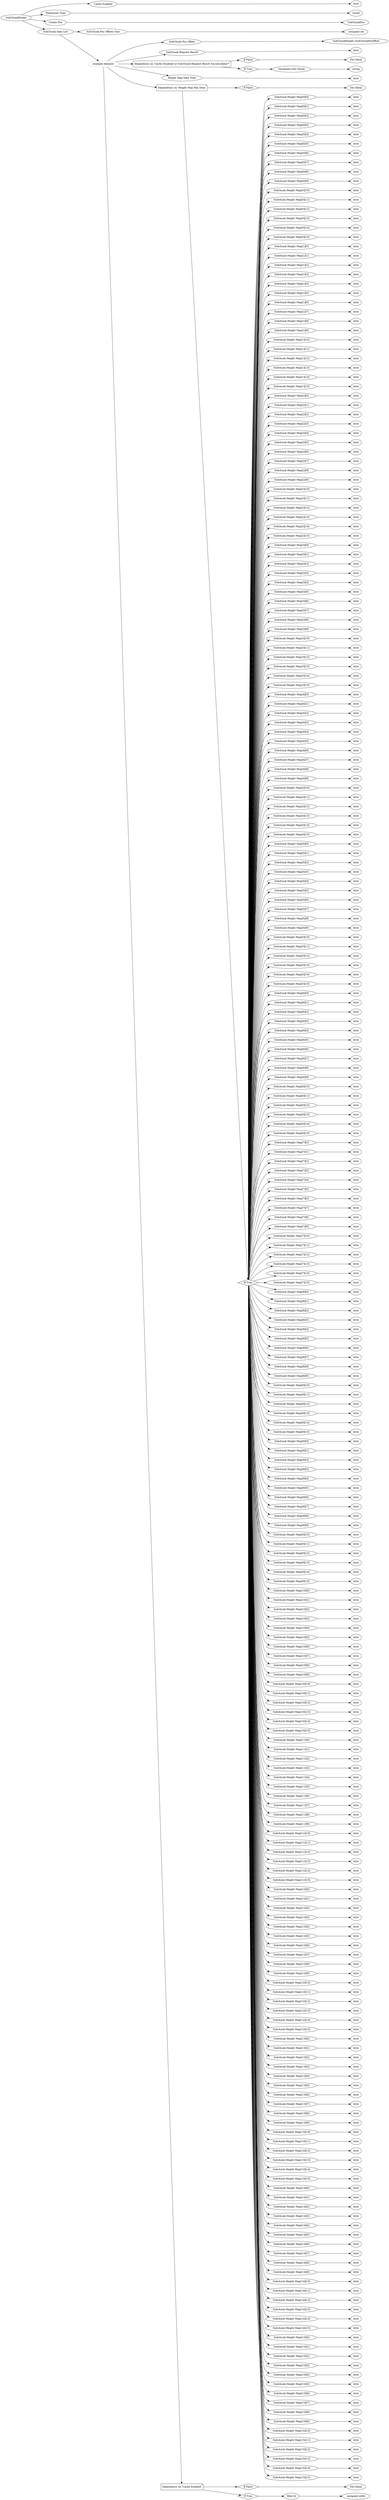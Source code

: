 digraph "SubChunkPacket" {
rankdir = LR
0
0 -> 1
1 -> 2
0 -> 3
3 -> 4
0 -> 5
5 -> 13
0 -> 14
14 -> 15
15 -> 16
14 -> 17
17 -> 18
18 -> 26
17 -> 27
27 -> 28
17 -> 29
29 -> 30
30 -> 31
29 -> 32
32 -> 33
33 -> 34
17 -> 35
35 -> 36
17 -> 37
37 -> 38
38 -> 39
37 -> 40
40 -> 41
41 -> 42
40 -> 43
43 -> 44
40 -> 45
45 -> 46
40 -> 47
47 -> 48
40 -> 49
49 -> 50
40 -> 51
51 -> 52
40 -> 53
53 -> 54
40 -> 55
55 -> 56
40 -> 57
57 -> 58
40 -> 59
59 -> 60
40 -> 61
61 -> 62
40 -> 63
63 -> 64
40 -> 65
65 -> 66
40 -> 67
67 -> 68
40 -> 69
69 -> 70
40 -> 71
71 -> 72
40 -> 73
73 -> 74
40 -> 75
75 -> 76
40 -> 77
77 -> 78
40 -> 79
79 -> 80
40 -> 81
81 -> 82
40 -> 83
83 -> 84
40 -> 85
85 -> 86
40 -> 87
87 -> 88
40 -> 89
89 -> 90
40 -> 91
91 -> 92
40 -> 93
93 -> 94
40 -> 95
95 -> 96
40 -> 97
97 -> 98
40 -> 99
99 -> 100
40 -> 101
101 -> 102
40 -> 103
103 -> 104
40 -> 105
105 -> 106
40 -> 107
107 -> 108
40 -> 109
109 -> 110
40 -> 111
111 -> 112
40 -> 113
113 -> 114
40 -> 115
115 -> 116
40 -> 117
117 -> 118
40 -> 119
119 -> 120
40 -> 121
121 -> 122
40 -> 123
123 -> 124
40 -> 125
125 -> 126
40 -> 127
127 -> 128
40 -> 129
129 -> 130
40 -> 131
131 -> 132
40 -> 133
133 -> 134
40 -> 135
135 -> 136
40 -> 137
137 -> 138
40 -> 139
139 -> 140
40 -> 141
141 -> 142
40 -> 143
143 -> 144
40 -> 145
145 -> 146
40 -> 147
147 -> 148
40 -> 149
149 -> 150
40 -> 151
151 -> 152
40 -> 153
153 -> 154
40 -> 155
155 -> 156
40 -> 157
157 -> 158
40 -> 159
159 -> 160
40 -> 161
161 -> 162
40 -> 163
163 -> 164
40 -> 165
165 -> 166
40 -> 167
167 -> 168
40 -> 169
169 -> 170
40 -> 171
171 -> 172
40 -> 173
173 -> 174
40 -> 175
175 -> 176
40 -> 177
177 -> 178
40 -> 179
179 -> 180
40 -> 181
181 -> 182
40 -> 183
183 -> 184
40 -> 185
185 -> 186
40 -> 187
187 -> 188
40 -> 189
189 -> 190
40 -> 191
191 -> 192
40 -> 193
193 -> 194
40 -> 195
195 -> 196
40 -> 197
197 -> 198
40 -> 199
199 -> 200
40 -> 201
201 -> 202
40 -> 203
203 -> 204
40 -> 205
205 -> 206
40 -> 207
207 -> 208
40 -> 209
209 -> 210
40 -> 211
211 -> 212
40 -> 213
213 -> 214
40 -> 215
215 -> 216
40 -> 217
217 -> 218
40 -> 219
219 -> 220
40 -> 221
221 -> 222
40 -> 223
223 -> 224
40 -> 225
225 -> 226
40 -> 227
227 -> 228
40 -> 229
229 -> 230
40 -> 231
231 -> 232
40 -> 233
233 -> 234
40 -> 235
235 -> 236
40 -> 237
237 -> 238
40 -> 239
239 -> 240
40 -> 241
241 -> 242
40 -> 243
243 -> 244
40 -> 245
245 -> 246
40 -> 247
247 -> 248
40 -> 249
249 -> 250
40 -> 251
251 -> 252
40 -> 253
253 -> 254
40 -> 255
255 -> 256
40 -> 257
257 -> 258
40 -> 259
259 -> 260
40 -> 261
261 -> 262
40 -> 263
263 -> 264
40 -> 265
265 -> 266
40 -> 267
267 -> 268
40 -> 269
269 -> 270
40 -> 271
271 -> 272
40 -> 273
273 -> 274
40 -> 275
275 -> 276
40 -> 277
277 -> 278
40 -> 279
279 -> 280
40 -> 281
281 -> 282
40 -> 283
283 -> 284
40 -> 285
285 -> 286
40 -> 287
287 -> 288
40 -> 289
289 -> 290
40 -> 291
291 -> 292
40 -> 293
293 -> 294
40 -> 295
295 -> 296
40 -> 297
297 -> 298
40 -> 299
299 -> 300
40 -> 301
301 -> 302
40 -> 303
303 -> 304
40 -> 305
305 -> 306
40 -> 307
307 -> 308
40 -> 309
309 -> 310
40 -> 311
311 -> 312
40 -> 313
313 -> 314
40 -> 315
315 -> 316
40 -> 317
317 -> 318
40 -> 319
319 -> 320
40 -> 321
321 -> 322
40 -> 323
323 -> 324
40 -> 325
325 -> 326
40 -> 327
327 -> 328
40 -> 329
329 -> 330
40 -> 331
331 -> 332
40 -> 333
333 -> 334
40 -> 335
335 -> 336
40 -> 337
337 -> 338
40 -> 339
339 -> 340
40 -> 341
341 -> 342
40 -> 343
343 -> 344
40 -> 345
345 -> 346
40 -> 347
347 -> 348
40 -> 349
349 -> 350
40 -> 351
351 -> 352
40 -> 353
353 -> 354
40 -> 355
355 -> 356
40 -> 357
357 -> 358
40 -> 359
359 -> 360
40 -> 361
361 -> 362
40 -> 363
363 -> 364
40 -> 365
365 -> 366
40 -> 367
367 -> 368
40 -> 369
369 -> 370
40 -> 371
371 -> 372
40 -> 373
373 -> 374
40 -> 375
375 -> 376
40 -> 377
377 -> 378
40 -> 379
379 -> 380
40 -> 381
381 -> 382
40 -> 383
383 -> 384
40 -> 385
385 -> 386
40 -> 387
387 -> 388
40 -> 389
389 -> 390
40 -> 391
391 -> 392
40 -> 393
393 -> 394
40 -> 395
395 -> 396
40 -> 397
397 -> 398
40 -> 399
399 -> 400
40 -> 401
401 -> 402
40 -> 403
403 -> 404
40 -> 405
405 -> 406
40 -> 407
407 -> 408
40 -> 409
409 -> 410
40 -> 411
411 -> 412
40 -> 413
413 -> 414
40 -> 415
415 -> 416
40 -> 417
417 -> 418
40 -> 419
419 -> 420
40 -> 421
421 -> 422
40 -> 423
423 -> 424
40 -> 425
425 -> 426
40 -> 427
427 -> 428
40 -> 429
429 -> 430
40 -> 431
431 -> 432
40 -> 433
433 -> 434
40 -> 435
435 -> 436
40 -> 437
437 -> 438
40 -> 439
439 -> 440
40 -> 441
441 -> 442
40 -> 443
443 -> 444
40 -> 445
445 -> 446
40 -> 447
447 -> 448
40 -> 449
449 -> 450
40 -> 451
451 -> 452
40 -> 453
453 -> 454
40 -> 455
455 -> 456
40 -> 457
457 -> 458
40 -> 459
459 -> 460
40 -> 461
461 -> 462
40 -> 463
463 -> 464
40 -> 465
465 -> 466
40 -> 467
467 -> 468
40 -> 469
469 -> 470
40 -> 471
471 -> 472
40 -> 473
473 -> 474
40 -> 475
475 -> 476
40 -> 477
477 -> 478
40 -> 479
479 -> 480
40 -> 481
481 -> 482
40 -> 483
483 -> 484
40 -> 485
485 -> 486
40 -> 487
487 -> 488
40 -> 489
489 -> 490
40 -> 491
491 -> 492
40 -> 493
493 -> 494
40 -> 495
495 -> 496
40 -> 497
497 -> 498
40 -> 499
499 -> 500
40 -> 501
501 -> 502
40 -> 503
503 -> 504
40 -> 505
505 -> 506
40 -> 507
507 -> 508
40 -> 509
509 -> 510
40 -> 511
511 -> 512
40 -> 513
513 -> 514
40 -> 515
515 -> 516
40 -> 517
517 -> 518
40 -> 519
519 -> 520
40 -> 521
521 -> 522
40 -> 523
523 -> 524
40 -> 525
525 -> 526
40 -> 527
527 -> 528
40 -> 529
529 -> 530
40 -> 531
531 -> 532
40 -> 533
533 -> 534
40 -> 535
535 -> 536
40 -> 537
537 -> 538
40 -> 539
539 -> 540
40 -> 541
541 -> 542
40 -> 543
543 -> 544
40 -> 545
545 -> 546
40 -> 547
547 -> 548
40 -> 549
549 -> 550
40 -> 551
551 -> 552
17 -> 553
553 -> 554
554 -> 555
553 -> 556
556 -> 557
557 -> 558

0 [label="SubChunkPacket",comment="name: \"SubChunkPacket\", typeName: \"\", id: 0, branchId: 174, recurseId: -1, attributes: 0, notes: \"\""];
1 [label="Cache Enabled",comment="name: \"Cache Enabled\", typeName: \"\", id: 1, branchId: 0, recurseId: -1, attributes: 0, notes: \"\""];
2 [label="bool",comment="name: \"bool\", typeName: \"\", id: 2, branchId: 0, recurseId: -1, attributes: 512, notes: \"\""];
3 [label="Dimension Type",comment="name: \"Dimension Type\", typeName: \"\", id: 3, branchId: 0, recurseId: -1, attributes: 0, notes: \"\""];
4 [label="varint",comment="name: \"varint\", typeName: \"\", id: 4, branchId: 0, recurseId: -1, attributes: 512, notes: \"\""];
5 [label="Center Pos",comment="name: \"Center Pos\", typeName: \"SubChunkPos\", id: 5, branchId: 0, recurseId: -1, attributes: 256, notes: \"\""];
13 [label="SubChunkPos",comment="name: \"SubChunkPos\", typeName: \"\", id: 13, branchId: 0, recurseId: -1, attributes: 512, notes: \"\""];
14 [label="SubChunk Data List",comment="name: \"SubChunk Data List\", typeName: \"\", id: 14, branchId: 0, recurseId: -1, attributes: 8, notes: \"\""];
15 [label="SubChunk Pos Offsets Size",comment="name: \"SubChunk Pos Offsets Size\", typeName: \"\", id: 15, branchId: 0, recurseId: -1, attributes: 0, notes: \"\""];
16 [label="unsigned int",comment="name: \"unsigned int\", typeName: \"\", id: 16, branchId: 0, recurseId: -1, attributes: 512, notes: \"\""];
17 [label="example element",style=dotted,comment="name: \"example element\", typeName: \"\", id: 17, branchId: 0, recurseId: -1, attributes: 16, notes: \"\""];
18 [label="SubChunk Pos Offset",comment="name: \"SubChunk Pos Offset\", typeName: \"SubChunkPacket::SubChunkPosOffset\", id: 18, branchId: 0, recurseId: -1, attributes: 256, notes: \"\""];
26 [label="SubChunkPacket::SubChunkPosOffset",comment="name: \"SubChunkPacket::SubChunkPosOffset\", typeName: \"\", id: 26, branchId: 0, recurseId: -1, attributes: 512, notes: \"\""];
27 [label="SubChunk Request Result",comment="name: \"SubChunk Request Result\", typeName: \"\", id: 27, branchId: 0, recurseId: -1, attributes: 0, notes: \"\""];
28 [label="byte",comment="name: \"byte\", typeName: \"\", id: 28, branchId: 0, recurseId: -1, attributes: 512, notes: \"\""];
29 [label="Dependency on 'Cache Disabled or SubChunk Request Result SuccessAllAir?'",shape=note,comment="name: \"Dependency on 'Cache Disabled or SubChunk Request Result SuccessAllAir?'\", typeName: \"\", id: 29, branchId: 0, recurseId: -1, attributes: 2, notes: \"\""];
30 [label="If False",shape=diamond,comment="name: \"If False\", typeName: \"\", id: 30, branchId: 0, recurseId: -1, attributes: 4, notes: \"\""];
31 [label="[No Data]",comment="name: \"[No Data]\", typeName: \"\", id: 31, branchId: 0, recurseId: -1, attributes: 512, notes: \"\""];
32 [label="If True",shape=diamond,comment="name: \"If True\", typeName: \"\", id: 32, branchId: 1, recurseId: -1, attributes: 4, notes: \"\""];
33 [label="Serialized Sub Chunk",comment="name: \"Serialized Sub Chunk\", typeName: \"\", id: 33, branchId: 0, recurseId: -1, attributes: 0, notes: \"\""];
34 [label="string",comment="name: \"string\", typeName: \"\", id: 34, branchId: 0, recurseId: -1, attributes: 512, notes: \"\""];
35 [label="Height Map Data Type",comment="name: \"Height Map Data Type\", typeName: \"\", id: 35, branchId: 0, recurseId: -1, attributes: 0, notes: \"\""];
36 [label="byte",comment="name: \"byte\", typeName: \"\", id: 36, branchId: 0, recurseId: -1, attributes: 512, notes: \"\""];
37 [label="Dependency on 'Height Map Has Data'",shape=note,comment="name: \"Dependency on 'Height Map Has Data'\", typeName: \"\", id: 37, branchId: 0, recurseId: -1, attributes: 2, notes: \"\""];
38 [label="If False",shape=diamond,comment="name: \"If False\", typeName: \"\", id: 38, branchId: 0, recurseId: -1, attributes: 4, notes: \"\""];
39 [label="[No Data]",comment="name: \"[No Data]\", typeName: \"\", id: 39, branchId: 0, recurseId: -1, attributes: 512, notes: \"\""];
40 [label="If True",shape=diamond,comment="name: \"If True\", typeName: \"\", id: 40, branchId: 1, recurseId: -1, attributes: 4, notes: \"\""];
41 [label="Subchunk Height Map[0][0]",comment="name: \"Subchunk Height Map[0][0]\", typeName: \"\", id: 41, branchId: 0, recurseId: -1, attributes: 0, notes: \"\""];
42 [label="byte",comment="name: \"byte\", typeName: \"\", id: 42, branchId: 0, recurseId: -1, attributes: 512, notes: \"\""];
43 [label="Subchunk Height Map[0][1]",comment="name: \"Subchunk Height Map[0][1]\", typeName: \"\", id: 43, branchId: 0, recurseId: -1, attributes: 0, notes: \"\""];
44 [label="byte",comment="name: \"byte\", typeName: \"\", id: 44, branchId: 0, recurseId: -1, attributes: 512, notes: \"\""];
45 [label="Subchunk Height Map[0][2]",comment="name: \"Subchunk Height Map[0][2]\", typeName: \"\", id: 45, branchId: 0, recurseId: -1, attributes: 0, notes: \"\""];
46 [label="byte",comment="name: \"byte\", typeName: \"\", id: 46, branchId: 0, recurseId: -1, attributes: 512, notes: \"\""];
47 [label="Subchunk Height Map[0][3]",comment="name: \"Subchunk Height Map[0][3]\", typeName: \"\", id: 47, branchId: 0, recurseId: -1, attributes: 0, notes: \"\""];
48 [label="byte",comment="name: \"byte\", typeName: \"\", id: 48, branchId: 0, recurseId: -1, attributes: 512, notes: \"\""];
49 [label="Subchunk Height Map[0][4]",comment="name: \"Subchunk Height Map[0][4]\", typeName: \"\", id: 49, branchId: 0, recurseId: -1, attributes: 0, notes: \"\""];
50 [label="byte",comment="name: \"byte\", typeName: \"\", id: 50, branchId: 0, recurseId: -1, attributes: 512, notes: \"\""];
51 [label="Subchunk Height Map[0][5]",comment="name: \"Subchunk Height Map[0][5]\", typeName: \"\", id: 51, branchId: 0, recurseId: -1, attributes: 0, notes: \"\""];
52 [label="byte",comment="name: \"byte\", typeName: \"\", id: 52, branchId: 0, recurseId: -1, attributes: 512, notes: \"\""];
53 [label="Subchunk Height Map[0][6]",comment="name: \"Subchunk Height Map[0][6]\", typeName: \"\", id: 53, branchId: 0, recurseId: -1, attributes: 0, notes: \"\""];
54 [label="byte",comment="name: \"byte\", typeName: \"\", id: 54, branchId: 0, recurseId: -1, attributes: 512, notes: \"\""];
55 [label="Subchunk Height Map[0][7]",comment="name: \"Subchunk Height Map[0][7]\", typeName: \"\", id: 55, branchId: 0, recurseId: -1, attributes: 0, notes: \"\""];
56 [label="byte",comment="name: \"byte\", typeName: \"\", id: 56, branchId: 0, recurseId: -1, attributes: 512, notes: \"\""];
57 [label="Subchunk Height Map[0][8]",comment="name: \"Subchunk Height Map[0][8]\", typeName: \"\", id: 57, branchId: 0, recurseId: -1, attributes: 0, notes: \"\""];
58 [label="byte",comment="name: \"byte\", typeName: \"\", id: 58, branchId: 0, recurseId: -1, attributes: 512, notes: \"\""];
59 [label="Subchunk Height Map[0][9]",comment="name: \"Subchunk Height Map[0][9]\", typeName: \"\", id: 59, branchId: 0, recurseId: -1, attributes: 0, notes: \"\""];
60 [label="byte",comment="name: \"byte\", typeName: \"\", id: 60, branchId: 0, recurseId: -1, attributes: 512, notes: \"\""];
61 [label="Subchunk Height Map[0][10]",comment="name: \"Subchunk Height Map[0][10]\", typeName: \"\", id: 61, branchId: 0, recurseId: -1, attributes: 0, notes: \"\""];
62 [label="byte",comment="name: \"byte\", typeName: \"\", id: 62, branchId: 0, recurseId: -1, attributes: 512, notes: \"\""];
63 [label="Subchunk Height Map[0][11]",comment="name: \"Subchunk Height Map[0][11]\", typeName: \"\", id: 63, branchId: 0, recurseId: -1, attributes: 0, notes: \"\""];
64 [label="byte",comment="name: \"byte\", typeName: \"\", id: 64, branchId: 0, recurseId: -1, attributes: 512, notes: \"\""];
65 [label="Subchunk Height Map[0][12]",comment="name: \"Subchunk Height Map[0][12]\", typeName: \"\", id: 65, branchId: 0, recurseId: -1, attributes: 0, notes: \"\""];
66 [label="byte",comment="name: \"byte\", typeName: \"\", id: 66, branchId: 0, recurseId: -1, attributes: 512, notes: \"\""];
67 [label="Subchunk Height Map[0][13]",comment="name: \"Subchunk Height Map[0][13]\", typeName: \"\", id: 67, branchId: 0, recurseId: -1, attributes: 0, notes: \"\""];
68 [label="byte",comment="name: \"byte\", typeName: \"\", id: 68, branchId: 0, recurseId: -1, attributes: 512, notes: \"\""];
69 [label="Subchunk Height Map[0][14]",comment="name: \"Subchunk Height Map[0][14]\", typeName: \"\", id: 69, branchId: 0, recurseId: -1, attributes: 0, notes: \"\""];
70 [label="byte",comment="name: \"byte\", typeName: \"\", id: 70, branchId: 0, recurseId: -1, attributes: 512, notes: \"\""];
71 [label="Subchunk Height Map[0][15]",comment="name: \"Subchunk Height Map[0][15]\", typeName: \"\", id: 71, branchId: 0, recurseId: -1, attributes: 0, notes: \"\""];
72 [label="byte",comment="name: \"byte\", typeName: \"\", id: 72, branchId: 0, recurseId: -1, attributes: 512, notes: \"\""];
73 [label="Subchunk Height Map[1][0]",comment="name: \"Subchunk Height Map[1][0]\", typeName: \"\", id: 73, branchId: 0, recurseId: -1, attributes: 0, notes: \"\""];
74 [label="byte",comment="name: \"byte\", typeName: \"\", id: 74, branchId: 0, recurseId: -1, attributes: 512, notes: \"\""];
75 [label="Subchunk Height Map[1][1]",comment="name: \"Subchunk Height Map[1][1]\", typeName: \"\", id: 75, branchId: 0, recurseId: -1, attributes: 0, notes: \"\""];
76 [label="byte",comment="name: \"byte\", typeName: \"\", id: 76, branchId: 0, recurseId: -1, attributes: 512, notes: \"\""];
77 [label="Subchunk Height Map[1][2]",comment="name: \"Subchunk Height Map[1][2]\", typeName: \"\", id: 77, branchId: 0, recurseId: -1, attributes: 0, notes: \"\""];
78 [label="byte",comment="name: \"byte\", typeName: \"\", id: 78, branchId: 0, recurseId: -1, attributes: 512, notes: \"\""];
79 [label="Subchunk Height Map[1][3]",comment="name: \"Subchunk Height Map[1][3]\", typeName: \"\", id: 79, branchId: 0, recurseId: -1, attributes: 0, notes: \"\""];
80 [label="byte",comment="name: \"byte\", typeName: \"\", id: 80, branchId: 0, recurseId: -1, attributes: 512, notes: \"\""];
81 [label="Subchunk Height Map[1][4]",comment="name: \"Subchunk Height Map[1][4]\", typeName: \"\", id: 81, branchId: 0, recurseId: -1, attributes: 0, notes: \"\""];
82 [label="byte",comment="name: \"byte\", typeName: \"\", id: 82, branchId: 0, recurseId: -1, attributes: 512, notes: \"\""];
83 [label="Subchunk Height Map[1][5]",comment="name: \"Subchunk Height Map[1][5]\", typeName: \"\", id: 83, branchId: 0, recurseId: -1, attributes: 0, notes: \"\""];
84 [label="byte",comment="name: \"byte\", typeName: \"\", id: 84, branchId: 0, recurseId: -1, attributes: 512, notes: \"\""];
85 [label="Subchunk Height Map[1][6]",comment="name: \"Subchunk Height Map[1][6]\", typeName: \"\", id: 85, branchId: 0, recurseId: -1, attributes: 0, notes: \"\""];
86 [label="byte",comment="name: \"byte\", typeName: \"\", id: 86, branchId: 0, recurseId: -1, attributes: 512, notes: \"\""];
87 [label="Subchunk Height Map[1][7]",comment="name: \"Subchunk Height Map[1][7]\", typeName: \"\", id: 87, branchId: 0, recurseId: -1, attributes: 0, notes: \"\""];
88 [label="byte",comment="name: \"byte\", typeName: \"\", id: 88, branchId: 0, recurseId: -1, attributes: 512, notes: \"\""];
89 [label="Subchunk Height Map[1][8]",comment="name: \"Subchunk Height Map[1][8]\", typeName: \"\", id: 89, branchId: 0, recurseId: -1, attributes: 0, notes: \"\""];
90 [label="byte",comment="name: \"byte\", typeName: \"\", id: 90, branchId: 0, recurseId: -1, attributes: 512, notes: \"\""];
91 [label="Subchunk Height Map[1][9]",comment="name: \"Subchunk Height Map[1][9]\", typeName: \"\", id: 91, branchId: 0, recurseId: -1, attributes: 0, notes: \"\""];
92 [label="byte",comment="name: \"byte\", typeName: \"\", id: 92, branchId: 0, recurseId: -1, attributes: 512, notes: \"\""];
93 [label="Subchunk Height Map[1][10]",comment="name: \"Subchunk Height Map[1][10]\", typeName: \"\", id: 93, branchId: 0, recurseId: -1, attributes: 0, notes: \"\""];
94 [label="byte",comment="name: \"byte\", typeName: \"\", id: 94, branchId: 0, recurseId: -1, attributes: 512, notes: \"\""];
95 [label="Subchunk Height Map[1][11]",comment="name: \"Subchunk Height Map[1][11]\", typeName: \"\", id: 95, branchId: 0, recurseId: -1, attributes: 0, notes: \"\""];
96 [label="byte",comment="name: \"byte\", typeName: \"\", id: 96, branchId: 0, recurseId: -1, attributes: 512, notes: \"\""];
97 [label="Subchunk Height Map[1][12]",comment="name: \"Subchunk Height Map[1][12]\", typeName: \"\", id: 97, branchId: 0, recurseId: -1, attributes: 0, notes: \"\""];
98 [label="byte",comment="name: \"byte\", typeName: \"\", id: 98, branchId: 0, recurseId: -1, attributes: 512, notes: \"\""];
99 [label="Subchunk Height Map[1][13]",comment="name: \"Subchunk Height Map[1][13]\", typeName: \"\", id: 99, branchId: 0, recurseId: -1, attributes: 0, notes: \"\""];
100 [label="byte",comment="name: \"byte\", typeName: \"\", id: 100, branchId: 0, recurseId: -1, attributes: 512, notes: \"\""];
101 [label="Subchunk Height Map[1][14]",comment="name: \"Subchunk Height Map[1][14]\", typeName: \"\", id: 101, branchId: 0, recurseId: -1, attributes: 0, notes: \"\""];
102 [label="byte",comment="name: \"byte\", typeName: \"\", id: 102, branchId: 0, recurseId: -1, attributes: 512, notes: \"\""];
103 [label="Subchunk Height Map[1][15]",comment="name: \"Subchunk Height Map[1][15]\", typeName: \"\", id: 103, branchId: 0, recurseId: -1, attributes: 0, notes: \"\""];
104 [label="byte",comment="name: \"byte\", typeName: \"\", id: 104, branchId: 0, recurseId: -1, attributes: 512, notes: \"\""];
105 [label="Subchunk Height Map[2][0]",comment="name: \"Subchunk Height Map[2][0]\", typeName: \"\", id: 105, branchId: 0, recurseId: -1, attributes: 0, notes: \"\""];
106 [label="byte",comment="name: \"byte\", typeName: \"\", id: 106, branchId: 0, recurseId: -1, attributes: 512, notes: \"\""];
107 [label="Subchunk Height Map[2][1]",comment="name: \"Subchunk Height Map[2][1]\", typeName: \"\", id: 107, branchId: 0, recurseId: -1, attributes: 0, notes: \"\""];
108 [label="byte",comment="name: \"byte\", typeName: \"\", id: 108, branchId: 0, recurseId: -1, attributes: 512, notes: \"\""];
109 [label="Subchunk Height Map[2][2]",comment="name: \"Subchunk Height Map[2][2]\", typeName: \"\", id: 109, branchId: 0, recurseId: -1, attributes: 0, notes: \"\""];
110 [label="byte",comment="name: \"byte\", typeName: \"\", id: 110, branchId: 0, recurseId: -1, attributes: 512, notes: \"\""];
111 [label="Subchunk Height Map[2][3]",comment="name: \"Subchunk Height Map[2][3]\", typeName: \"\", id: 111, branchId: 0, recurseId: -1, attributes: 0, notes: \"\""];
112 [label="byte",comment="name: \"byte\", typeName: \"\", id: 112, branchId: 0, recurseId: -1, attributes: 512, notes: \"\""];
113 [label="Subchunk Height Map[2][4]",comment="name: \"Subchunk Height Map[2][4]\", typeName: \"\", id: 113, branchId: 0, recurseId: -1, attributes: 0, notes: \"\""];
114 [label="byte",comment="name: \"byte\", typeName: \"\", id: 114, branchId: 0, recurseId: -1, attributes: 512, notes: \"\""];
115 [label="Subchunk Height Map[2][5]",comment="name: \"Subchunk Height Map[2][5]\", typeName: \"\", id: 115, branchId: 0, recurseId: -1, attributes: 0, notes: \"\""];
116 [label="byte",comment="name: \"byte\", typeName: \"\", id: 116, branchId: 0, recurseId: -1, attributes: 512, notes: \"\""];
117 [label="Subchunk Height Map[2][6]",comment="name: \"Subchunk Height Map[2][6]\", typeName: \"\", id: 117, branchId: 0, recurseId: -1, attributes: 0, notes: \"\""];
118 [label="byte",comment="name: \"byte\", typeName: \"\", id: 118, branchId: 0, recurseId: -1, attributes: 512, notes: \"\""];
119 [label="Subchunk Height Map[2][7]",comment="name: \"Subchunk Height Map[2][7]\", typeName: \"\", id: 119, branchId: 0, recurseId: -1, attributes: 0, notes: \"\""];
120 [label="byte",comment="name: \"byte\", typeName: \"\", id: 120, branchId: 0, recurseId: -1, attributes: 512, notes: \"\""];
121 [label="Subchunk Height Map[2][8]",comment="name: \"Subchunk Height Map[2][8]\", typeName: \"\", id: 121, branchId: 0, recurseId: -1, attributes: 0, notes: \"\""];
122 [label="byte",comment="name: \"byte\", typeName: \"\", id: 122, branchId: 0, recurseId: -1, attributes: 512, notes: \"\""];
123 [label="Subchunk Height Map[2][9]",comment="name: \"Subchunk Height Map[2][9]\", typeName: \"\", id: 123, branchId: 0, recurseId: -1, attributes: 0, notes: \"\""];
124 [label="byte",comment="name: \"byte\", typeName: \"\", id: 124, branchId: 0, recurseId: -1, attributes: 512, notes: \"\""];
125 [label="Subchunk Height Map[2][10]",comment="name: \"Subchunk Height Map[2][10]\", typeName: \"\", id: 125, branchId: 0, recurseId: -1, attributes: 0, notes: \"\""];
126 [label="byte",comment="name: \"byte\", typeName: \"\", id: 126, branchId: 0, recurseId: -1, attributes: 512, notes: \"\""];
127 [label="Subchunk Height Map[2][11]",comment="name: \"Subchunk Height Map[2][11]\", typeName: \"\", id: 127, branchId: 0, recurseId: -1, attributes: 0, notes: \"\""];
128 [label="byte",comment="name: \"byte\", typeName: \"\", id: 128, branchId: 0, recurseId: -1, attributes: 512, notes: \"\""];
129 [label="Subchunk Height Map[2][12]",comment="name: \"Subchunk Height Map[2][12]\", typeName: \"\", id: 129, branchId: 0, recurseId: -1, attributes: 0, notes: \"\""];
130 [label="byte",comment="name: \"byte\", typeName: \"\", id: 130, branchId: 0, recurseId: -1, attributes: 512, notes: \"\""];
131 [label="Subchunk Height Map[2][13]",comment="name: \"Subchunk Height Map[2][13]\", typeName: \"\", id: 131, branchId: 0, recurseId: -1, attributes: 0, notes: \"\""];
132 [label="byte",comment="name: \"byte\", typeName: \"\", id: 132, branchId: 0, recurseId: -1, attributes: 512, notes: \"\""];
133 [label="Subchunk Height Map[2][14]",comment="name: \"Subchunk Height Map[2][14]\", typeName: \"\", id: 133, branchId: 0, recurseId: -1, attributes: 0, notes: \"\""];
134 [label="byte",comment="name: \"byte\", typeName: \"\", id: 134, branchId: 0, recurseId: -1, attributes: 512, notes: \"\""];
135 [label="Subchunk Height Map[2][15]",comment="name: \"Subchunk Height Map[2][15]\", typeName: \"\", id: 135, branchId: 0, recurseId: -1, attributes: 0, notes: \"\""];
136 [label="byte",comment="name: \"byte\", typeName: \"\", id: 136, branchId: 0, recurseId: -1, attributes: 512, notes: \"\""];
137 [label="Subchunk Height Map[3][0]",comment="name: \"Subchunk Height Map[3][0]\", typeName: \"\", id: 137, branchId: 0, recurseId: -1, attributes: 0, notes: \"\""];
138 [label="byte",comment="name: \"byte\", typeName: \"\", id: 138, branchId: 0, recurseId: -1, attributes: 512, notes: \"\""];
139 [label="Subchunk Height Map[3][1]",comment="name: \"Subchunk Height Map[3][1]\", typeName: \"\", id: 139, branchId: 0, recurseId: -1, attributes: 0, notes: \"\""];
140 [label="byte",comment="name: \"byte\", typeName: \"\", id: 140, branchId: 0, recurseId: -1, attributes: 512, notes: \"\""];
141 [label="Subchunk Height Map[3][2]",comment="name: \"Subchunk Height Map[3][2]\", typeName: \"\", id: 141, branchId: 0, recurseId: -1, attributes: 0, notes: \"\""];
142 [label="byte",comment="name: \"byte\", typeName: \"\", id: 142, branchId: 0, recurseId: -1, attributes: 512, notes: \"\""];
143 [label="Subchunk Height Map[3][3]",comment="name: \"Subchunk Height Map[3][3]\", typeName: \"\", id: 143, branchId: 0, recurseId: -1, attributes: 0, notes: \"\""];
144 [label="byte",comment="name: \"byte\", typeName: \"\", id: 144, branchId: 0, recurseId: -1, attributes: 512, notes: \"\""];
145 [label="Subchunk Height Map[3][4]",comment="name: \"Subchunk Height Map[3][4]\", typeName: \"\", id: 145, branchId: 0, recurseId: -1, attributes: 0, notes: \"\""];
146 [label="byte",comment="name: \"byte\", typeName: \"\", id: 146, branchId: 0, recurseId: -1, attributes: 512, notes: \"\""];
147 [label="Subchunk Height Map[3][5]",comment="name: \"Subchunk Height Map[3][5]\", typeName: \"\", id: 147, branchId: 0, recurseId: -1, attributes: 0, notes: \"\""];
148 [label="byte",comment="name: \"byte\", typeName: \"\", id: 148, branchId: 0, recurseId: -1, attributes: 512, notes: \"\""];
149 [label="Subchunk Height Map[3][6]",comment="name: \"Subchunk Height Map[3][6]\", typeName: \"\", id: 149, branchId: 0, recurseId: -1, attributes: 0, notes: \"\""];
150 [label="byte",comment="name: \"byte\", typeName: \"\", id: 150, branchId: 0, recurseId: -1, attributes: 512, notes: \"\""];
151 [label="Subchunk Height Map[3][7]",comment="name: \"Subchunk Height Map[3][7]\", typeName: \"\", id: 151, branchId: 0, recurseId: -1, attributes: 0, notes: \"\""];
152 [label="byte",comment="name: \"byte\", typeName: \"\", id: 152, branchId: 0, recurseId: -1, attributes: 512, notes: \"\""];
153 [label="Subchunk Height Map[3][8]",comment="name: \"Subchunk Height Map[3][8]\", typeName: \"\", id: 153, branchId: 0, recurseId: -1, attributes: 0, notes: \"\""];
154 [label="byte",comment="name: \"byte\", typeName: \"\", id: 154, branchId: 0, recurseId: -1, attributes: 512, notes: \"\""];
155 [label="Subchunk Height Map[3][9]",comment="name: \"Subchunk Height Map[3][9]\", typeName: \"\", id: 155, branchId: 0, recurseId: -1, attributes: 0, notes: \"\""];
156 [label="byte",comment="name: \"byte\", typeName: \"\", id: 156, branchId: 0, recurseId: -1, attributes: 512, notes: \"\""];
157 [label="Subchunk Height Map[3][10]",comment="name: \"Subchunk Height Map[3][10]\", typeName: \"\", id: 157, branchId: 0, recurseId: -1, attributes: 0, notes: \"\""];
158 [label="byte",comment="name: \"byte\", typeName: \"\", id: 158, branchId: 0, recurseId: -1, attributes: 512, notes: \"\""];
159 [label="Subchunk Height Map[3][11]",comment="name: \"Subchunk Height Map[3][11]\", typeName: \"\", id: 159, branchId: 0, recurseId: -1, attributes: 0, notes: \"\""];
160 [label="byte",comment="name: \"byte\", typeName: \"\", id: 160, branchId: 0, recurseId: -1, attributes: 512, notes: \"\""];
161 [label="Subchunk Height Map[3][12]",comment="name: \"Subchunk Height Map[3][12]\", typeName: \"\", id: 161, branchId: 0, recurseId: -1, attributes: 0, notes: \"\""];
162 [label="byte",comment="name: \"byte\", typeName: \"\", id: 162, branchId: 0, recurseId: -1, attributes: 512, notes: \"\""];
163 [label="Subchunk Height Map[3][13]",comment="name: \"Subchunk Height Map[3][13]\", typeName: \"\", id: 163, branchId: 0, recurseId: -1, attributes: 0, notes: \"\""];
164 [label="byte",comment="name: \"byte\", typeName: \"\", id: 164, branchId: 0, recurseId: -1, attributes: 512, notes: \"\""];
165 [label="Subchunk Height Map[3][14]",comment="name: \"Subchunk Height Map[3][14]\", typeName: \"\", id: 165, branchId: 0, recurseId: -1, attributes: 0, notes: \"\""];
166 [label="byte",comment="name: \"byte\", typeName: \"\", id: 166, branchId: 0, recurseId: -1, attributes: 512, notes: \"\""];
167 [label="Subchunk Height Map[3][15]",comment="name: \"Subchunk Height Map[3][15]\", typeName: \"\", id: 167, branchId: 0, recurseId: -1, attributes: 0, notes: \"\""];
168 [label="byte",comment="name: \"byte\", typeName: \"\", id: 168, branchId: 0, recurseId: -1, attributes: 512, notes: \"\""];
169 [label="Subchunk Height Map[4][0]",comment="name: \"Subchunk Height Map[4][0]\", typeName: \"\", id: 169, branchId: 0, recurseId: -1, attributes: 0, notes: \"\""];
170 [label="byte",comment="name: \"byte\", typeName: \"\", id: 170, branchId: 0, recurseId: -1, attributes: 512, notes: \"\""];
171 [label="Subchunk Height Map[4][1]",comment="name: \"Subchunk Height Map[4][1]\", typeName: \"\", id: 171, branchId: 0, recurseId: -1, attributes: 0, notes: \"\""];
172 [label="byte",comment="name: \"byte\", typeName: \"\", id: 172, branchId: 0, recurseId: -1, attributes: 512, notes: \"\""];
173 [label="Subchunk Height Map[4][2]",comment="name: \"Subchunk Height Map[4][2]\", typeName: \"\", id: 173, branchId: 0, recurseId: -1, attributes: 0, notes: \"\""];
174 [label="byte",comment="name: \"byte\", typeName: \"\", id: 174, branchId: 0, recurseId: -1, attributes: 512, notes: \"\""];
175 [label="Subchunk Height Map[4][3]",comment="name: \"Subchunk Height Map[4][3]\", typeName: \"\", id: 175, branchId: 0, recurseId: -1, attributes: 0, notes: \"\""];
176 [label="byte",comment="name: \"byte\", typeName: \"\", id: 176, branchId: 0, recurseId: -1, attributes: 512, notes: \"\""];
177 [label="Subchunk Height Map[4][4]",comment="name: \"Subchunk Height Map[4][4]\", typeName: \"\", id: 177, branchId: 0, recurseId: -1, attributes: 0, notes: \"\""];
178 [label="byte",comment="name: \"byte\", typeName: \"\", id: 178, branchId: 0, recurseId: -1, attributes: 512, notes: \"\""];
179 [label="Subchunk Height Map[4][5]",comment="name: \"Subchunk Height Map[4][5]\", typeName: \"\", id: 179, branchId: 0, recurseId: -1, attributes: 0, notes: \"\""];
180 [label="byte",comment="name: \"byte\", typeName: \"\", id: 180, branchId: 0, recurseId: -1, attributes: 512, notes: \"\""];
181 [label="Subchunk Height Map[4][6]",comment="name: \"Subchunk Height Map[4][6]\", typeName: \"\", id: 181, branchId: 0, recurseId: -1, attributes: 0, notes: \"\""];
182 [label="byte",comment="name: \"byte\", typeName: \"\", id: 182, branchId: 0, recurseId: -1, attributes: 512, notes: \"\""];
183 [label="Subchunk Height Map[4][7]",comment="name: \"Subchunk Height Map[4][7]\", typeName: \"\", id: 183, branchId: 0, recurseId: -1, attributes: 0, notes: \"\""];
184 [label="byte",comment="name: \"byte\", typeName: \"\", id: 184, branchId: 0, recurseId: -1, attributes: 512, notes: \"\""];
185 [label="Subchunk Height Map[4][8]",comment="name: \"Subchunk Height Map[4][8]\", typeName: \"\", id: 185, branchId: 0, recurseId: -1, attributes: 0, notes: \"\""];
186 [label="byte",comment="name: \"byte\", typeName: \"\", id: 186, branchId: 0, recurseId: -1, attributes: 512, notes: \"\""];
187 [label="Subchunk Height Map[4][9]",comment="name: \"Subchunk Height Map[4][9]\", typeName: \"\", id: 187, branchId: 0, recurseId: -1, attributes: 0, notes: \"\""];
188 [label="byte",comment="name: \"byte\", typeName: \"\", id: 188, branchId: 0, recurseId: -1, attributes: 512, notes: \"\""];
189 [label="Subchunk Height Map[4][10]",comment="name: \"Subchunk Height Map[4][10]\", typeName: \"\", id: 189, branchId: 0, recurseId: -1, attributes: 0, notes: \"\""];
190 [label="byte",comment="name: \"byte\", typeName: \"\", id: 190, branchId: 0, recurseId: -1, attributes: 512, notes: \"\""];
191 [label="Subchunk Height Map[4][11]",comment="name: \"Subchunk Height Map[4][11]\", typeName: \"\", id: 191, branchId: 0, recurseId: -1, attributes: 0, notes: \"\""];
192 [label="byte",comment="name: \"byte\", typeName: \"\", id: 192, branchId: 0, recurseId: -1, attributes: 512, notes: \"\""];
193 [label="Subchunk Height Map[4][12]",comment="name: \"Subchunk Height Map[4][12]\", typeName: \"\", id: 193, branchId: 0, recurseId: -1, attributes: 0, notes: \"\""];
194 [label="byte",comment="name: \"byte\", typeName: \"\", id: 194, branchId: 0, recurseId: -1, attributes: 512, notes: \"\""];
195 [label="Subchunk Height Map[4][13]",comment="name: \"Subchunk Height Map[4][13]\", typeName: \"\", id: 195, branchId: 0, recurseId: -1, attributes: 0, notes: \"\""];
196 [label="byte",comment="name: \"byte\", typeName: \"\", id: 196, branchId: 0, recurseId: -1, attributes: 512, notes: \"\""];
197 [label="Subchunk Height Map[4][14]",comment="name: \"Subchunk Height Map[4][14]\", typeName: \"\", id: 197, branchId: 0, recurseId: -1, attributes: 0, notes: \"\""];
198 [label="byte",comment="name: \"byte\", typeName: \"\", id: 198, branchId: 0, recurseId: -1, attributes: 512, notes: \"\""];
199 [label="Subchunk Height Map[4][15]",comment="name: \"Subchunk Height Map[4][15]\", typeName: \"\", id: 199, branchId: 0, recurseId: -1, attributes: 0, notes: \"\""];
200 [label="byte",comment="name: \"byte\", typeName: \"\", id: 200, branchId: 0, recurseId: -1, attributes: 512, notes: \"\""];
201 [label="Subchunk Height Map[5][0]",comment="name: \"Subchunk Height Map[5][0]\", typeName: \"\", id: 201, branchId: 0, recurseId: -1, attributes: 0, notes: \"\""];
202 [label="byte",comment="name: \"byte\", typeName: \"\", id: 202, branchId: 0, recurseId: -1, attributes: 512, notes: \"\""];
203 [label="Subchunk Height Map[5][1]",comment="name: \"Subchunk Height Map[5][1]\", typeName: \"\", id: 203, branchId: 0, recurseId: -1, attributes: 0, notes: \"\""];
204 [label="byte",comment="name: \"byte\", typeName: \"\", id: 204, branchId: 0, recurseId: -1, attributes: 512, notes: \"\""];
205 [label="Subchunk Height Map[5][2]",comment="name: \"Subchunk Height Map[5][2]\", typeName: \"\", id: 205, branchId: 0, recurseId: -1, attributes: 0, notes: \"\""];
206 [label="byte",comment="name: \"byte\", typeName: \"\", id: 206, branchId: 0, recurseId: -1, attributes: 512, notes: \"\""];
207 [label="Subchunk Height Map[5][3]",comment="name: \"Subchunk Height Map[5][3]\", typeName: \"\", id: 207, branchId: 0, recurseId: -1, attributes: 0, notes: \"\""];
208 [label="byte",comment="name: \"byte\", typeName: \"\", id: 208, branchId: 0, recurseId: -1, attributes: 512, notes: \"\""];
209 [label="Subchunk Height Map[5][4]",comment="name: \"Subchunk Height Map[5][4]\", typeName: \"\", id: 209, branchId: 0, recurseId: -1, attributes: 0, notes: \"\""];
210 [label="byte",comment="name: \"byte\", typeName: \"\", id: 210, branchId: 0, recurseId: -1, attributes: 512, notes: \"\""];
211 [label="Subchunk Height Map[5][5]",comment="name: \"Subchunk Height Map[5][5]\", typeName: \"\", id: 211, branchId: 0, recurseId: -1, attributes: 0, notes: \"\""];
212 [label="byte",comment="name: \"byte\", typeName: \"\", id: 212, branchId: 0, recurseId: -1, attributes: 512, notes: \"\""];
213 [label="Subchunk Height Map[5][6]",comment="name: \"Subchunk Height Map[5][6]\", typeName: \"\", id: 213, branchId: 0, recurseId: -1, attributes: 0, notes: \"\""];
214 [label="byte",comment="name: \"byte\", typeName: \"\", id: 214, branchId: 0, recurseId: -1, attributes: 512, notes: \"\""];
215 [label="Subchunk Height Map[5][7]",comment="name: \"Subchunk Height Map[5][7]\", typeName: \"\", id: 215, branchId: 0, recurseId: -1, attributes: 0, notes: \"\""];
216 [label="byte",comment="name: \"byte\", typeName: \"\", id: 216, branchId: 0, recurseId: -1, attributes: 512, notes: \"\""];
217 [label="Subchunk Height Map[5][8]",comment="name: \"Subchunk Height Map[5][8]\", typeName: \"\", id: 217, branchId: 0, recurseId: -1, attributes: 0, notes: \"\""];
218 [label="byte",comment="name: \"byte\", typeName: \"\", id: 218, branchId: 0, recurseId: -1, attributes: 512, notes: \"\""];
219 [label="Subchunk Height Map[5][9]",comment="name: \"Subchunk Height Map[5][9]\", typeName: \"\", id: 219, branchId: 0, recurseId: -1, attributes: 0, notes: \"\""];
220 [label="byte",comment="name: \"byte\", typeName: \"\", id: 220, branchId: 0, recurseId: -1, attributes: 512, notes: \"\""];
221 [label="Subchunk Height Map[5][10]",comment="name: \"Subchunk Height Map[5][10]\", typeName: \"\", id: 221, branchId: 0, recurseId: -1, attributes: 0, notes: \"\""];
222 [label="byte",comment="name: \"byte\", typeName: \"\", id: 222, branchId: 0, recurseId: -1, attributes: 512, notes: \"\""];
223 [label="Subchunk Height Map[5][11]",comment="name: \"Subchunk Height Map[5][11]\", typeName: \"\", id: 223, branchId: 0, recurseId: -1, attributes: 0, notes: \"\""];
224 [label="byte",comment="name: \"byte\", typeName: \"\", id: 224, branchId: 0, recurseId: -1, attributes: 512, notes: \"\""];
225 [label="Subchunk Height Map[5][12]",comment="name: \"Subchunk Height Map[5][12]\", typeName: \"\", id: 225, branchId: 0, recurseId: -1, attributes: 0, notes: \"\""];
226 [label="byte",comment="name: \"byte\", typeName: \"\", id: 226, branchId: 0, recurseId: -1, attributes: 512, notes: \"\""];
227 [label="Subchunk Height Map[5][13]",comment="name: \"Subchunk Height Map[5][13]\", typeName: \"\", id: 227, branchId: 0, recurseId: -1, attributes: 0, notes: \"\""];
228 [label="byte",comment="name: \"byte\", typeName: \"\", id: 228, branchId: 0, recurseId: -1, attributes: 512, notes: \"\""];
229 [label="Subchunk Height Map[5][14]",comment="name: \"Subchunk Height Map[5][14]\", typeName: \"\", id: 229, branchId: 0, recurseId: -1, attributes: 0, notes: \"\""];
230 [label="byte",comment="name: \"byte\", typeName: \"\", id: 230, branchId: 0, recurseId: -1, attributes: 512, notes: \"\""];
231 [label="Subchunk Height Map[5][15]",comment="name: \"Subchunk Height Map[5][15]\", typeName: \"\", id: 231, branchId: 0, recurseId: -1, attributes: 0, notes: \"\""];
232 [label="byte",comment="name: \"byte\", typeName: \"\", id: 232, branchId: 0, recurseId: -1, attributes: 512, notes: \"\""];
233 [label="Subchunk Height Map[6][0]",comment="name: \"Subchunk Height Map[6][0]\", typeName: \"\", id: 233, branchId: 0, recurseId: -1, attributes: 0, notes: \"\""];
234 [label="byte",comment="name: \"byte\", typeName: \"\", id: 234, branchId: 0, recurseId: -1, attributes: 512, notes: \"\""];
235 [label="Subchunk Height Map[6][1]",comment="name: \"Subchunk Height Map[6][1]\", typeName: \"\", id: 235, branchId: 0, recurseId: -1, attributes: 0, notes: \"\""];
236 [label="byte",comment="name: \"byte\", typeName: \"\", id: 236, branchId: 0, recurseId: -1, attributes: 512, notes: \"\""];
237 [label="Subchunk Height Map[6][2]",comment="name: \"Subchunk Height Map[6][2]\", typeName: \"\", id: 237, branchId: 0, recurseId: -1, attributes: 0, notes: \"\""];
238 [label="byte",comment="name: \"byte\", typeName: \"\", id: 238, branchId: 0, recurseId: -1, attributes: 512, notes: \"\""];
239 [label="Subchunk Height Map[6][3]",comment="name: \"Subchunk Height Map[6][3]\", typeName: \"\", id: 239, branchId: 0, recurseId: -1, attributes: 0, notes: \"\""];
240 [label="byte",comment="name: \"byte\", typeName: \"\", id: 240, branchId: 0, recurseId: -1, attributes: 512, notes: \"\""];
241 [label="Subchunk Height Map[6][4]",comment="name: \"Subchunk Height Map[6][4]\", typeName: \"\", id: 241, branchId: 0, recurseId: -1, attributes: 0, notes: \"\""];
242 [label="byte",comment="name: \"byte\", typeName: \"\", id: 242, branchId: 0, recurseId: -1, attributes: 512, notes: \"\""];
243 [label="Subchunk Height Map[6][5]",comment="name: \"Subchunk Height Map[6][5]\", typeName: \"\", id: 243, branchId: 0, recurseId: -1, attributes: 0, notes: \"\""];
244 [label="byte",comment="name: \"byte\", typeName: \"\", id: 244, branchId: 0, recurseId: -1, attributes: 512, notes: \"\""];
245 [label="Subchunk Height Map[6][6]",comment="name: \"Subchunk Height Map[6][6]\", typeName: \"\", id: 245, branchId: 0, recurseId: -1, attributes: 0, notes: \"\""];
246 [label="byte",comment="name: \"byte\", typeName: \"\", id: 246, branchId: 0, recurseId: -1, attributes: 512, notes: \"\""];
247 [label="Subchunk Height Map[6][7]",comment="name: \"Subchunk Height Map[6][7]\", typeName: \"\", id: 247, branchId: 0, recurseId: -1, attributes: 0, notes: \"\""];
248 [label="byte",comment="name: \"byte\", typeName: \"\", id: 248, branchId: 0, recurseId: -1, attributes: 512, notes: \"\""];
249 [label="Subchunk Height Map[6][8]",comment="name: \"Subchunk Height Map[6][8]\", typeName: \"\", id: 249, branchId: 0, recurseId: -1, attributes: 0, notes: \"\""];
250 [label="byte",comment="name: \"byte\", typeName: \"\", id: 250, branchId: 0, recurseId: -1, attributes: 512, notes: \"\""];
251 [label="Subchunk Height Map[6][9]",comment="name: \"Subchunk Height Map[6][9]\", typeName: \"\", id: 251, branchId: 0, recurseId: -1, attributes: 0, notes: \"\""];
252 [label="byte",comment="name: \"byte\", typeName: \"\", id: 252, branchId: 0, recurseId: -1, attributes: 512, notes: \"\""];
253 [label="Subchunk Height Map[6][10]",comment="name: \"Subchunk Height Map[6][10]\", typeName: \"\", id: 253, branchId: 0, recurseId: -1, attributes: 0, notes: \"\""];
254 [label="byte",comment="name: \"byte\", typeName: \"\", id: 254, branchId: 0, recurseId: -1, attributes: 512, notes: \"\""];
255 [label="Subchunk Height Map[6][11]",comment="name: \"Subchunk Height Map[6][11]\", typeName: \"\", id: 255, branchId: 0, recurseId: -1, attributes: 0, notes: \"\""];
256 [label="byte",comment="name: \"byte\", typeName: \"\", id: 256, branchId: 0, recurseId: -1, attributes: 512, notes: \"\""];
257 [label="Subchunk Height Map[6][12]",comment="name: \"Subchunk Height Map[6][12]\", typeName: \"\", id: 257, branchId: 0, recurseId: -1, attributes: 0, notes: \"\""];
258 [label="byte",comment="name: \"byte\", typeName: \"\", id: 258, branchId: 0, recurseId: -1, attributes: 512, notes: \"\""];
259 [label="Subchunk Height Map[6][13]",comment="name: \"Subchunk Height Map[6][13]\", typeName: \"\", id: 259, branchId: 0, recurseId: -1, attributes: 0, notes: \"\""];
260 [label="byte",comment="name: \"byte\", typeName: \"\", id: 260, branchId: 0, recurseId: -1, attributes: 512, notes: \"\""];
261 [label="Subchunk Height Map[6][14]",comment="name: \"Subchunk Height Map[6][14]\", typeName: \"\", id: 261, branchId: 0, recurseId: -1, attributes: 0, notes: \"\""];
262 [label="byte",comment="name: \"byte\", typeName: \"\", id: 262, branchId: 0, recurseId: -1, attributes: 512, notes: \"\""];
263 [label="Subchunk Height Map[6][15]",comment="name: \"Subchunk Height Map[6][15]\", typeName: \"\", id: 263, branchId: 0, recurseId: -1, attributes: 0, notes: \"\""];
264 [label="byte",comment="name: \"byte\", typeName: \"\", id: 264, branchId: 0, recurseId: -1, attributes: 512, notes: \"\""];
265 [label="Subchunk Height Map[7][0]",comment="name: \"Subchunk Height Map[7][0]\", typeName: \"\", id: 265, branchId: 0, recurseId: -1, attributes: 0, notes: \"\""];
266 [label="byte",comment="name: \"byte\", typeName: \"\", id: 266, branchId: 0, recurseId: -1, attributes: 512, notes: \"\""];
267 [label="Subchunk Height Map[7][1]",comment="name: \"Subchunk Height Map[7][1]\", typeName: \"\", id: 267, branchId: 0, recurseId: -1, attributes: 0, notes: \"\""];
268 [label="byte",comment="name: \"byte\", typeName: \"\", id: 268, branchId: 0, recurseId: -1, attributes: 512, notes: \"\""];
269 [label="Subchunk Height Map[7][2]",comment="name: \"Subchunk Height Map[7][2]\", typeName: \"\", id: 269, branchId: 0, recurseId: -1, attributes: 0, notes: \"\""];
270 [label="byte",comment="name: \"byte\", typeName: \"\", id: 270, branchId: 0, recurseId: -1, attributes: 512, notes: \"\""];
271 [label="Subchunk Height Map[7][3]",comment="name: \"Subchunk Height Map[7][3]\", typeName: \"\", id: 271, branchId: 0, recurseId: -1, attributes: 0, notes: \"\""];
272 [label="byte",comment="name: \"byte\", typeName: \"\", id: 272, branchId: 0, recurseId: -1, attributes: 512, notes: \"\""];
273 [label="Subchunk Height Map[7][4]",comment="name: \"Subchunk Height Map[7][4]\", typeName: \"\", id: 273, branchId: 0, recurseId: -1, attributes: 0, notes: \"\""];
274 [label="byte",comment="name: \"byte\", typeName: \"\", id: 274, branchId: 0, recurseId: -1, attributes: 512, notes: \"\""];
275 [label="Subchunk Height Map[7][5]",comment="name: \"Subchunk Height Map[7][5]\", typeName: \"\", id: 275, branchId: 0, recurseId: -1, attributes: 0, notes: \"\""];
276 [label="byte",comment="name: \"byte\", typeName: \"\", id: 276, branchId: 0, recurseId: -1, attributes: 512, notes: \"\""];
277 [label="Subchunk Height Map[7][6]",comment="name: \"Subchunk Height Map[7][6]\", typeName: \"\", id: 277, branchId: 0, recurseId: -1, attributes: 0, notes: \"\""];
278 [label="byte",comment="name: \"byte\", typeName: \"\", id: 278, branchId: 0, recurseId: -1, attributes: 512, notes: \"\""];
279 [label="Subchunk Height Map[7][7]",comment="name: \"Subchunk Height Map[7][7]\", typeName: \"\", id: 279, branchId: 0, recurseId: -1, attributes: 0, notes: \"\""];
280 [label="byte",comment="name: \"byte\", typeName: \"\", id: 280, branchId: 0, recurseId: -1, attributes: 512, notes: \"\""];
281 [label="Subchunk Height Map[7][8]",comment="name: \"Subchunk Height Map[7][8]\", typeName: \"\", id: 281, branchId: 0, recurseId: -1, attributes: 0, notes: \"\""];
282 [label="byte",comment="name: \"byte\", typeName: \"\", id: 282, branchId: 0, recurseId: -1, attributes: 512, notes: \"\""];
283 [label="Subchunk Height Map[7][9]",comment="name: \"Subchunk Height Map[7][9]\", typeName: \"\", id: 283, branchId: 0, recurseId: -1, attributes: 0, notes: \"\""];
284 [label="byte",comment="name: \"byte\", typeName: \"\", id: 284, branchId: 0, recurseId: -1, attributes: 512, notes: \"\""];
285 [label="Subchunk Height Map[7][10]",comment="name: \"Subchunk Height Map[7][10]\", typeName: \"\", id: 285, branchId: 0, recurseId: -1, attributes: 0, notes: \"\""];
286 [label="byte",comment="name: \"byte\", typeName: \"\", id: 286, branchId: 0, recurseId: -1, attributes: 512, notes: \"\""];
287 [label="Subchunk Height Map[7][11]",comment="name: \"Subchunk Height Map[7][11]\", typeName: \"\", id: 287, branchId: 0, recurseId: -1, attributes: 0, notes: \"\""];
288 [label="byte",comment="name: \"byte\", typeName: \"\", id: 288, branchId: 0, recurseId: -1, attributes: 512, notes: \"\""];
289 [label="Subchunk Height Map[7][12]",comment="name: \"Subchunk Height Map[7][12]\", typeName: \"\", id: 289, branchId: 0, recurseId: -1, attributes: 0, notes: \"\""];
290 [label="byte",comment="name: \"byte\", typeName: \"\", id: 290, branchId: 0, recurseId: -1, attributes: 512, notes: \"\""];
291 [label="Subchunk Height Map[7][13]",comment="name: \"Subchunk Height Map[7][13]\", typeName: \"\", id: 291, branchId: 0, recurseId: -1, attributes: 0, notes: \"\""];
292 [label="byte",comment="name: \"byte\", typeName: \"\", id: 292, branchId: 0, recurseId: -1, attributes: 512, notes: \"\""];
293 [label="Subchunk Height Map[7][14]",comment="name: \"Subchunk Height Map[7][14]\", typeName: \"\", id: 293, branchId: 0, recurseId: -1, attributes: 0, notes: \"\""];
294 [label="byte",comment="name: \"byte\", typeName: \"\", id: 294, branchId: 0, recurseId: -1, attributes: 512, notes: \"\""];
295 [label="Subchunk Height Map[7][15]",comment="name: \"Subchunk Height Map[7][15]\", typeName: \"\", id: 295, branchId: 0, recurseId: -1, attributes: 0, notes: \"\""];
296 [label="byte",comment="name: \"byte\", typeName: \"\", id: 296, branchId: 0, recurseId: -1, attributes: 512, notes: \"\""];
297 [label="Subchunk Height Map[8][0]",comment="name: \"Subchunk Height Map[8][0]\", typeName: \"\", id: 297, branchId: 0, recurseId: -1, attributes: 0, notes: \"\""];
298 [label="byte",comment="name: \"byte\", typeName: \"\", id: 298, branchId: 0, recurseId: -1, attributes: 512, notes: \"\""];
299 [label="Subchunk Height Map[8][1]",comment="name: \"Subchunk Height Map[8][1]\", typeName: \"\", id: 299, branchId: 0, recurseId: -1, attributes: 0, notes: \"\""];
300 [label="byte",comment="name: \"byte\", typeName: \"\", id: 300, branchId: 0, recurseId: -1, attributes: 512, notes: \"\""];
301 [label="Subchunk Height Map[8][2]",comment="name: \"Subchunk Height Map[8][2]\", typeName: \"\", id: 301, branchId: 0, recurseId: -1, attributes: 0, notes: \"\""];
302 [label="byte",comment="name: \"byte\", typeName: \"\", id: 302, branchId: 0, recurseId: -1, attributes: 512, notes: \"\""];
303 [label="Subchunk Height Map[8][3]",comment="name: \"Subchunk Height Map[8][3]\", typeName: \"\", id: 303, branchId: 0, recurseId: -1, attributes: 0, notes: \"\""];
304 [label="byte",comment="name: \"byte\", typeName: \"\", id: 304, branchId: 0, recurseId: -1, attributes: 512, notes: \"\""];
305 [label="Subchunk Height Map[8][4]",comment="name: \"Subchunk Height Map[8][4]\", typeName: \"\", id: 305, branchId: 0, recurseId: -1, attributes: 0, notes: \"\""];
306 [label="byte",comment="name: \"byte\", typeName: \"\", id: 306, branchId: 0, recurseId: -1, attributes: 512, notes: \"\""];
307 [label="Subchunk Height Map[8][5]",comment="name: \"Subchunk Height Map[8][5]\", typeName: \"\", id: 307, branchId: 0, recurseId: -1, attributes: 0, notes: \"\""];
308 [label="byte",comment="name: \"byte\", typeName: \"\", id: 308, branchId: 0, recurseId: -1, attributes: 512, notes: \"\""];
309 [label="Subchunk Height Map[8][6]",comment="name: \"Subchunk Height Map[8][6]\", typeName: \"\", id: 309, branchId: 0, recurseId: -1, attributes: 0, notes: \"\""];
310 [label="byte",comment="name: \"byte\", typeName: \"\", id: 310, branchId: 0, recurseId: -1, attributes: 512, notes: \"\""];
311 [label="Subchunk Height Map[8][7]",comment="name: \"Subchunk Height Map[8][7]\", typeName: \"\", id: 311, branchId: 0, recurseId: -1, attributes: 0, notes: \"\""];
312 [label="byte",comment="name: \"byte\", typeName: \"\", id: 312, branchId: 0, recurseId: -1, attributes: 512, notes: \"\""];
313 [label="Subchunk Height Map[8][8]",comment="name: \"Subchunk Height Map[8][8]\", typeName: \"\", id: 313, branchId: 0, recurseId: -1, attributes: 0, notes: \"\""];
314 [label="byte",comment="name: \"byte\", typeName: \"\", id: 314, branchId: 0, recurseId: -1, attributes: 512, notes: \"\""];
315 [label="Subchunk Height Map[8][9]",comment="name: \"Subchunk Height Map[8][9]\", typeName: \"\", id: 315, branchId: 0, recurseId: -1, attributes: 0, notes: \"\""];
316 [label="byte",comment="name: \"byte\", typeName: \"\", id: 316, branchId: 0, recurseId: -1, attributes: 512, notes: \"\""];
317 [label="Subchunk Height Map[8][10]",comment="name: \"Subchunk Height Map[8][10]\", typeName: \"\", id: 317, branchId: 0, recurseId: -1, attributes: 0, notes: \"\""];
318 [label="byte",comment="name: \"byte\", typeName: \"\", id: 318, branchId: 0, recurseId: -1, attributes: 512, notes: \"\""];
319 [label="Subchunk Height Map[8][11]",comment="name: \"Subchunk Height Map[8][11]\", typeName: \"\", id: 319, branchId: 0, recurseId: -1, attributes: 0, notes: \"\""];
320 [label="byte",comment="name: \"byte\", typeName: \"\", id: 320, branchId: 0, recurseId: -1, attributes: 512, notes: \"\""];
321 [label="Subchunk Height Map[8][12]",comment="name: \"Subchunk Height Map[8][12]\", typeName: \"\", id: 321, branchId: 0, recurseId: -1, attributes: 0, notes: \"\""];
322 [label="byte",comment="name: \"byte\", typeName: \"\", id: 322, branchId: 0, recurseId: -1, attributes: 512, notes: \"\""];
323 [label="Subchunk Height Map[8][13]",comment="name: \"Subchunk Height Map[8][13]\", typeName: \"\", id: 323, branchId: 0, recurseId: -1, attributes: 0, notes: \"\""];
324 [label="byte",comment="name: \"byte\", typeName: \"\", id: 324, branchId: 0, recurseId: -1, attributes: 512, notes: \"\""];
325 [label="Subchunk Height Map[8][14]",comment="name: \"Subchunk Height Map[8][14]\", typeName: \"\", id: 325, branchId: 0, recurseId: -1, attributes: 0, notes: \"\""];
326 [label="byte",comment="name: \"byte\", typeName: \"\", id: 326, branchId: 0, recurseId: -1, attributes: 512, notes: \"\""];
327 [label="Subchunk Height Map[8][15]",comment="name: \"Subchunk Height Map[8][15]\", typeName: \"\", id: 327, branchId: 0, recurseId: -1, attributes: 0, notes: \"\""];
328 [label="byte",comment="name: \"byte\", typeName: \"\", id: 328, branchId: 0, recurseId: -1, attributes: 512, notes: \"\""];
329 [label="Subchunk Height Map[9][0]",comment="name: \"Subchunk Height Map[9][0]\", typeName: \"\", id: 329, branchId: 0, recurseId: -1, attributes: 0, notes: \"\""];
330 [label="byte",comment="name: \"byte\", typeName: \"\", id: 330, branchId: 0, recurseId: -1, attributes: 512, notes: \"\""];
331 [label="Subchunk Height Map[9][1]",comment="name: \"Subchunk Height Map[9][1]\", typeName: \"\", id: 331, branchId: 0, recurseId: -1, attributes: 0, notes: \"\""];
332 [label="byte",comment="name: \"byte\", typeName: \"\", id: 332, branchId: 0, recurseId: -1, attributes: 512, notes: \"\""];
333 [label="Subchunk Height Map[9][2]",comment="name: \"Subchunk Height Map[9][2]\", typeName: \"\", id: 333, branchId: 0, recurseId: -1, attributes: 0, notes: \"\""];
334 [label="byte",comment="name: \"byte\", typeName: \"\", id: 334, branchId: 0, recurseId: -1, attributes: 512, notes: \"\""];
335 [label="Subchunk Height Map[9][3]",comment="name: \"Subchunk Height Map[9][3]\", typeName: \"\", id: 335, branchId: 0, recurseId: -1, attributes: 0, notes: \"\""];
336 [label="byte",comment="name: \"byte\", typeName: \"\", id: 336, branchId: 0, recurseId: -1, attributes: 512, notes: \"\""];
337 [label="Subchunk Height Map[9][4]",comment="name: \"Subchunk Height Map[9][4]\", typeName: \"\", id: 337, branchId: 0, recurseId: -1, attributes: 0, notes: \"\""];
338 [label="byte",comment="name: \"byte\", typeName: \"\", id: 338, branchId: 0, recurseId: -1, attributes: 512, notes: \"\""];
339 [label="Subchunk Height Map[9][5]",comment="name: \"Subchunk Height Map[9][5]\", typeName: \"\", id: 339, branchId: 0, recurseId: -1, attributes: 0, notes: \"\""];
340 [label="byte",comment="name: \"byte\", typeName: \"\", id: 340, branchId: 0, recurseId: -1, attributes: 512, notes: \"\""];
341 [label="Subchunk Height Map[9][6]",comment="name: \"Subchunk Height Map[9][6]\", typeName: \"\", id: 341, branchId: 0, recurseId: -1, attributes: 0, notes: \"\""];
342 [label="byte",comment="name: \"byte\", typeName: \"\", id: 342, branchId: 0, recurseId: -1, attributes: 512, notes: \"\""];
343 [label="Subchunk Height Map[9][7]",comment="name: \"Subchunk Height Map[9][7]\", typeName: \"\", id: 343, branchId: 0, recurseId: -1, attributes: 0, notes: \"\""];
344 [label="byte",comment="name: \"byte\", typeName: \"\", id: 344, branchId: 0, recurseId: -1, attributes: 512, notes: \"\""];
345 [label="Subchunk Height Map[9][8]",comment="name: \"Subchunk Height Map[9][8]\", typeName: \"\", id: 345, branchId: 0, recurseId: -1, attributes: 0, notes: \"\""];
346 [label="byte",comment="name: \"byte\", typeName: \"\", id: 346, branchId: 0, recurseId: -1, attributes: 512, notes: \"\""];
347 [label="Subchunk Height Map[9][9]",comment="name: \"Subchunk Height Map[9][9]\", typeName: \"\", id: 347, branchId: 0, recurseId: -1, attributes: 0, notes: \"\""];
348 [label="byte",comment="name: \"byte\", typeName: \"\", id: 348, branchId: 0, recurseId: -1, attributes: 512, notes: \"\""];
349 [label="Subchunk Height Map[9][10]",comment="name: \"Subchunk Height Map[9][10]\", typeName: \"\", id: 349, branchId: 0, recurseId: -1, attributes: 0, notes: \"\""];
350 [label="byte",comment="name: \"byte\", typeName: \"\", id: 350, branchId: 0, recurseId: -1, attributes: 512, notes: \"\""];
351 [label="Subchunk Height Map[9][11]",comment="name: \"Subchunk Height Map[9][11]\", typeName: \"\", id: 351, branchId: 0, recurseId: -1, attributes: 0, notes: \"\""];
352 [label="byte",comment="name: \"byte\", typeName: \"\", id: 352, branchId: 0, recurseId: -1, attributes: 512, notes: \"\""];
353 [label="Subchunk Height Map[9][12]",comment="name: \"Subchunk Height Map[9][12]\", typeName: \"\", id: 353, branchId: 0, recurseId: -1, attributes: 0, notes: \"\""];
354 [label="byte",comment="name: \"byte\", typeName: \"\", id: 354, branchId: 0, recurseId: -1, attributes: 512, notes: \"\""];
355 [label="Subchunk Height Map[9][13]",comment="name: \"Subchunk Height Map[9][13]\", typeName: \"\", id: 355, branchId: 0, recurseId: -1, attributes: 0, notes: \"\""];
356 [label="byte",comment="name: \"byte\", typeName: \"\", id: 356, branchId: 0, recurseId: -1, attributes: 512, notes: \"\""];
357 [label="Subchunk Height Map[9][14]",comment="name: \"Subchunk Height Map[9][14]\", typeName: \"\", id: 357, branchId: 0, recurseId: -1, attributes: 0, notes: \"\""];
358 [label="byte",comment="name: \"byte\", typeName: \"\", id: 358, branchId: 0, recurseId: -1, attributes: 512, notes: \"\""];
359 [label="Subchunk Height Map[9][15]",comment="name: \"Subchunk Height Map[9][15]\", typeName: \"\", id: 359, branchId: 0, recurseId: -1, attributes: 0, notes: \"\""];
360 [label="byte",comment="name: \"byte\", typeName: \"\", id: 360, branchId: 0, recurseId: -1, attributes: 512, notes: \"\""];
361 [label="Subchunk Height Map[10][0]",comment="name: \"Subchunk Height Map[10][0]\", typeName: \"\", id: 361, branchId: 0, recurseId: -1, attributes: 0, notes: \"\""];
362 [label="byte",comment="name: \"byte\", typeName: \"\", id: 362, branchId: 0, recurseId: -1, attributes: 512, notes: \"\""];
363 [label="Subchunk Height Map[10][1]",comment="name: \"Subchunk Height Map[10][1]\", typeName: \"\", id: 363, branchId: 0, recurseId: -1, attributes: 0, notes: \"\""];
364 [label="byte",comment="name: \"byte\", typeName: \"\", id: 364, branchId: 0, recurseId: -1, attributes: 512, notes: \"\""];
365 [label="Subchunk Height Map[10][2]",comment="name: \"Subchunk Height Map[10][2]\", typeName: \"\", id: 365, branchId: 0, recurseId: -1, attributes: 0, notes: \"\""];
366 [label="byte",comment="name: \"byte\", typeName: \"\", id: 366, branchId: 0, recurseId: -1, attributes: 512, notes: \"\""];
367 [label="Subchunk Height Map[10][3]",comment="name: \"Subchunk Height Map[10][3]\", typeName: \"\", id: 367, branchId: 0, recurseId: -1, attributes: 0, notes: \"\""];
368 [label="byte",comment="name: \"byte\", typeName: \"\", id: 368, branchId: 0, recurseId: -1, attributes: 512, notes: \"\""];
369 [label="Subchunk Height Map[10][4]",comment="name: \"Subchunk Height Map[10][4]\", typeName: \"\", id: 369, branchId: 0, recurseId: -1, attributes: 0, notes: \"\""];
370 [label="byte",comment="name: \"byte\", typeName: \"\", id: 370, branchId: 0, recurseId: -1, attributes: 512, notes: \"\""];
371 [label="Subchunk Height Map[10][5]",comment="name: \"Subchunk Height Map[10][5]\", typeName: \"\", id: 371, branchId: 0, recurseId: -1, attributes: 0, notes: \"\""];
372 [label="byte",comment="name: \"byte\", typeName: \"\", id: 372, branchId: 0, recurseId: -1, attributes: 512, notes: \"\""];
373 [label="Subchunk Height Map[10][6]",comment="name: \"Subchunk Height Map[10][6]\", typeName: \"\", id: 373, branchId: 0, recurseId: -1, attributes: 0, notes: \"\""];
374 [label="byte",comment="name: \"byte\", typeName: \"\", id: 374, branchId: 0, recurseId: -1, attributes: 512, notes: \"\""];
375 [label="Subchunk Height Map[10][7]",comment="name: \"Subchunk Height Map[10][7]\", typeName: \"\", id: 375, branchId: 0, recurseId: -1, attributes: 0, notes: \"\""];
376 [label="byte",comment="name: \"byte\", typeName: \"\", id: 376, branchId: 0, recurseId: -1, attributes: 512, notes: \"\""];
377 [label="Subchunk Height Map[10][8]",comment="name: \"Subchunk Height Map[10][8]\", typeName: \"\", id: 377, branchId: 0, recurseId: -1, attributes: 0, notes: \"\""];
378 [label="byte",comment="name: \"byte\", typeName: \"\", id: 378, branchId: 0, recurseId: -1, attributes: 512, notes: \"\""];
379 [label="Subchunk Height Map[10][9]",comment="name: \"Subchunk Height Map[10][9]\", typeName: \"\", id: 379, branchId: 0, recurseId: -1, attributes: 0, notes: \"\""];
380 [label="byte",comment="name: \"byte\", typeName: \"\", id: 380, branchId: 0, recurseId: -1, attributes: 512, notes: \"\""];
381 [label="Subchunk Height Map[10][10]",comment="name: \"Subchunk Height Map[10][10]\", typeName: \"\", id: 381, branchId: 0, recurseId: -1, attributes: 0, notes: \"\""];
382 [label="byte",comment="name: \"byte\", typeName: \"\", id: 382, branchId: 0, recurseId: -1, attributes: 512, notes: \"\""];
383 [label="Subchunk Height Map[10][11]",comment="name: \"Subchunk Height Map[10][11]\", typeName: \"\", id: 383, branchId: 0, recurseId: -1, attributes: 0, notes: \"\""];
384 [label="byte",comment="name: \"byte\", typeName: \"\", id: 384, branchId: 0, recurseId: -1, attributes: 512, notes: \"\""];
385 [label="Subchunk Height Map[10][12]",comment="name: \"Subchunk Height Map[10][12]\", typeName: \"\", id: 385, branchId: 0, recurseId: -1, attributes: 0, notes: \"\""];
386 [label="byte",comment="name: \"byte\", typeName: \"\", id: 386, branchId: 0, recurseId: -1, attributes: 512, notes: \"\""];
387 [label="Subchunk Height Map[10][13]",comment="name: \"Subchunk Height Map[10][13]\", typeName: \"\", id: 387, branchId: 0, recurseId: -1, attributes: 0, notes: \"\""];
388 [label="byte",comment="name: \"byte\", typeName: \"\", id: 388, branchId: 0, recurseId: -1, attributes: 512, notes: \"\""];
389 [label="Subchunk Height Map[10][14]",comment="name: \"Subchunk Height Map[10][14]\", typeName: \"\", id: 389, branchId: 0, recurseId: -1, attributes: 0, notes: \"\""];
390 [label="byte",comment="name: \"byte\", typeName: \"\", id: 390, branchId: 0, recurseId: -1, attributes: 512, notes: \"\""];
391 [label="Subchunk Height Map[10][15]",comment="name: \"Subchunk Height Map[10][15]\", typeName: \"\", id: 391, branchId: 0, recurseId: -1, attributes: 0, notes: \"\""];
392 [label="byte",comment="name: \"byte\", typeName: \"\", id: 392, branchId: 0, recurseId: -1, attributes: 512, notes: \"\""];
393 [label="Subchunk Height Map[11][0]",comment="name: \"Subchunk Height Map[11][0]\", typeName: \"\", id: 393, branchId: 0, recurseId: -1, attributes: 0, notes: \"\""];
394 [label="byte",comment="name: \"byte\", typeName: \"\", id: 394, branchId: 0, recurseId: -1, attributes: 512, notes: \"\""];
395 [label="Subchunk Height Map[11][1]",comment="name: \"Subchunk Height Map[11][1]\", typeName: \"\", id: 395, branchId: 0, recurseId: -1, attributes: 0, notes: \"\""];
396 [label="byte",comment="name: \"byte\", typeName: \"\", id: 396, branchId: 0, recurseId: -1, attributes: 512, notes: \"\""];
397 [label="Subchunk Height Map[11][2]",comment="name: \"Subchunk Height Map[11][2]\", typeName: \"\", id: 397, branchId: 0, recurseId: -1, attributes: 0, notes: \"\""];
398 [label="byte",comment="name: \"byte\", typeName: \"\", id: 398, branchId: 0, recurseId: -1, attributes: 512, notes: \"\""];
399 [label="Subchunk Height Map[11][3]",comment="name: \"Subchunk Height Map[11][3]\", typeName: \"\", id: 399, branchId: 0, recurseId: -1, attributes: 0, notes: \"\""];
400 [label="byte",comment="name: \"byte\", typeName: \"\", id: 400, branchId: 0, recurseId: -1, attributes: 512, notes: \"\""];
401 [label="Subchunk Height Map[11][4]",comment="name: \"Subchunk Height Map[11][4]\", typeName: \"\", id: 401, branchId: 0, recurseId: -1, attributes: 0, notes: \"\""];
402 [label="byte",comment="name: \"byte\", typeName: \"\", id: 402, branchId: 0, recurseId: -1, attributes: 512, notes: \"\""];
403 [label="Subchunk Height Map[11][5]",comment="name: \"Subchunk Height Map[11][5]\", typeName: \"\", id: 403, branchId: 0, recurseId: -1, attributes: 0, notes: \"\""];
404 [label="byte",comment="name: \"byte\", typeName: \"\", id: 404, branchId: 0, recurseId: -1, attributes: 512, notes: \"\""];
405 [label="Subchunk Height Map[11][6]",comment="name: \"Subchunk Height Map[11][6]\", typeName: \"\", id: 405, branchId: 0, recurseId: -1, attributes: 0, notes: \"\""];
406 [label="byte",comment="name: \"byte\", typeName: \"\", id: 406, branchId: 0, recurseId: -1, attributes: 512, notes: \"\""];
407 [label="Subchunk Height Map[11][7]",comment="name: \"Subchunk Height Map[11][7]\", typeName: \"\", id: 407, branchId: 0, recurseId: -1, attributes: 0, notes: \"\""];
408 [label="byte",comment="name: \"byte\", typeName: \"\", id: 408, branchId: 0, recurseId: -1, attributes: 512, notes: \"\""];
409 [label="Subchunk Height Map[11][8]",comment="name: \"Subchunk Height Map[11][8]\", typeName: \"\", id: 409, branchId: 0, recurseId: -1, attributes: 0, notes: \"\""];
410 [label="byte",comment="name: \"byte\", typeName: \"\", id: 410, branchId: 0, recurseId: -1, attributes: 512, notes: \"\""];
411 [label="Subchunk Height Map[11][9]",comment="name: \"Subchunk Height Map[11][9]\", typeName: \"\", id: 411, branchId: 0, recurseId: -1, attributes: 0, notes: \"\""];
412 [label="byte",comment="name: \"byte\", typeName: \"\", id: 412, branchId: 0, recurseId: -1, attributes: 512, notes: \"\""];
413 [label="Subchunk Height Map[11][10]",comment="name: \"Subchunk Height Map[11][10]\", typeName: \"\", id: 413, branchId: 0, recurseId: -1, attributes: 0, notes: \"\""];
414 [label="byte",comment="name: \"byte\", typeName: \"\", id: 414, branchId: 0, recurseId: -1, attributes: 512, notes: \"\""];
415 [label="Subchunk Height Map[11][11]",comment="name: \"Subchunk Height Map[11][11]\", typeName: \"\", id: 415, branchId: 0, recurseId: -1, attributes: 0, notes: \"\""];
416 [label="byte",comment="name: \"byte\", typeName: \"\", id: 416, branchId: 0, recurseId: -1, attributes: 512, notes: \"\""];
417 [label="Subchunk Height Map[11][12]",comment="name: \"Subchunk Height Map[11][12]\", typeName: \"\", id: 417, branchId: 0, recurseId: -1, attributes: 0, notes: \"\""];
418 [label="byte",comment="name: \"byte\", typeName: \"\", id: 418, branchId: 0, recurseId: -1, attributes: 512, notes: \"\""];
419 [label="Subchunk Height Map[11][13]",comment="name: \"Subchunk Height Map[11][13]\", typeName: \"\", id: 419, branchId: 0, recurseId: -1, attributes: 0, notes: \"\""];
420 [label="byte",comment="name: \"byte\", typeName: \"\", id: 420, branchId: 0, recurseId: -1, attributes: 512, notes: \"\""];
421 [label="Subchunk Height Map[11][14]",comment="name: \"Subchunk Height Map[11][14]\", typeName: \"\", id: 421, branchId: 0, recurseId: -1, attributes: 0, notes: \"\""];
422 [label="byte",comment="name: \"byte\", typeName: \"\", id: 422, branchId: 0, recurseId: -1, attributes: 512, notes: \"\""];
423 [label="Subchunk Height Map[11][15]",comment="name: \"Subchunk Height Map[11][15]\", typeName: \"\", id: 423, branchId: 0, recurseId: -1, attributes: 0, notes: \"\""];
424 [label="byte",comment="name: \"byte\", typeName: \"\", id: 424, branchId: 0, recurseId: -1, attributes: 512, notes: \"\""];
425 [label="Subchunk Height Map[12][0]",comment="name: \"Subchunk Height Map[12][0]\", typeName: \"\", id: 425, branchId: 0, recurseId: -1, attributes: 0, notes: \"\""];
426 [label="byte",comment="name: \"byte\", typeName: \"\", id: 426, branchId: 0, recurseId: -1, attributes: 512, notes: \"\""];
427 [label="Subchunk Height Map[12][1]",comment="name: \"Subchunk Height Map[12][1]\", typeName: \"\", id: 427, branchId: 0, recurseId: -1, attributes: 0, notes: \"\""];
428 [label="byte",comment="name: \"byte\", typeName: \"\", id: 428, branchId: 0, recurseId: -1, attributes: 512, notes: \"\""];
429 [label="Subchunk Height Map[12][2]",comment="name: \"Subchunk Height Map[12][2]\", typeName: \"\", id: 429, branchId: 0, recurseId: -1, attributes: 0, notes: \"\""];
430 [label="byte",comment="name: \"byte\", typeName: \"\", id: 430, branchId: 0, recurseId: -1, attributes: 512, notes: \"\""];
431 [label="Subchunk Height Map[12][3]",comment="name: \"Subchunk Height Map[12][3]\", typeName: \"\", id: 431, branchId: 0, recurseId: -1, attributes: 0, notes: \"\""];
432 [label="byte",comment="name: \"byte\", typeName: \"\", id: 432, branchId: 0, recurseId: -1, attributes: 512, notes: \"\""];
433 [label="Subchunk Height Map[12][4]",comment="name: \"Subchunk Height Map[12][4]\", typeName: \"\", id: 433, branchId: 0, recurseId: -1, attributes: 0, notes: \"\""];
434 [label="byte",comment="name: \"byte\", typeName: \"\", id: 434, branchId: 0, recurseId: -1, attributes: 512, notes: \"\""];
435 [label="Subchunk Height Map[12][5]",comment="name: \"Subchunk Height Map[12][5]\", typeName: \"\", id: 435, branchId: 0, recurseId: -1, attributes: 0, notes: \"\""];
436 [label="byte",comment="name: \"byte\", typeName: \"\", id: 436, branchId: 0, recurseId: -1, attributes: 512, notes: \"\""];
437 [label="Subchunk Height Map[12][6]",comment="name: \"Subchunk Height Map[12][6]\", typeName: \"\", id: 437, branchId: 0, recurseId: -1, attributes: 0, notes: \"\""];
438 [label="byte",comment="name: \"byte\", typeName: \"\", id: 438, branchId: 0, recurseId: -1, attributes: 512, notes: \"\""];
439 [label="Subchunk Height Map[12][7]",comment="name: \"Subchunk Height Map[12][7]\", typeName: \"\", id: 439, branchId: 0, recurseId: -1, attributes: 0, notes: \"\""];
440 [label="byte",comment="name: \"byte\", typeName: \"\", id: 440, branchId: 0, recurseId: -1, attributes: 512, notes: \"\""];
441 [label="Subchunk Height Map[12][8]",comment="name: \"Subchunk Height Map[12][8]\", typeName: \"\", id: 441, branchId: 0, recurseId: -1, attributes: 0, notes: \"\""];
442 [label="byte",comment="name: \"byte\", typeName: \"\", id: 442, branchId: 0, recurseId: -1, attributes: 512, notes: \"\""];
443 [label="Subchunk Height Map[12][9]",comment="name: \"Subchunk Height Map[12][9]\", typeName: \"\", id: 443, branchId: 0, recurseId: -1, attributes: 0, notes: \"\""];
444 [label="byte",comment="name: \"byte\", typeName: \"\", id: 444, branchId: 0, recurseId: -1, attributes: 512, notes: \"\""];
445 [label="Subchunk Height Map[12][10]",comment="name: \"Subchunk Height Map[12][10]\", typeName: \"\", id: 445, branchId: 0, recurseId: -1, attributes: 0, notes: \"\""];
446 [label="byte",comment="name: \"byte\", typeName: \"\", id: 446, branchId: 0, recurseId: -1, attributes: 512, notes: \"\""];
447 [label="Subchunk Height Map[12][11]",comment="name: \"Subchunk Height Map[12][11]\", typeName: \"\", id: 447, branchId: 0, recurseId: -1, attributes: 0, notes: \"\""];
448 [label="byte",comment="name: \"byte\", typeName: \"\", id: 448, branchId: 0, recurseId: -1, attributes: 512, notes: \"\""];
449 [label="Subchunk Height Map[12][12]",comment="name: \"Subchunk Height Map[12][12]\", typeName: \"\", id: 449, branchId: 0, recurseId: -1, attributes: 0, notes: \"\""];
450 [label="byte",comment="name: \"byte\", typeName: \"\", id: 450, branchId: 0, recurseId: -1, attributes: 512, notes: \"\""];
451 [label="Subchunk Height Map[12][13]",comment="name: \"Subchunk Height Map[12][13]\", typeName: \"\", id: 451, branchId: 0, recurseId: -1, attributes: 0, notes: \"\""];
452 [label="byte",comment="name: \"byte\", typeName: \"\", id: 452, branchId: 0, recurseId: -1, attributes: 512, notes: \"\""];
453 [label="Subchunk Height Map[12][14]",comment="name: \"Subchunk Height Map[12][14]\", typeName: \"\", id: 453, branchId: 0, recurseId: -1, attributes: 0, notes: \"\""];
454 [label="byte",comment="name: \"byte\", typeName: \"\", id: 454, branchId: 0, recurseId: -1, attributes: 512, notes: \"\""];
455 [label="Subchunk Height Map[12][15]",comment="name: \"Subchunk Height Map[12][15]\", typeName: \"\", id: 455, branchId: 0, recurseId: -1, attributes: 0, notes: \"\""];
456 [label="byte",comment="name: \"byte\", typeName: \"\", id: 456, branchId: 0, recurseId: -1, attributes: 512, notes: \"\""];
457 [label="Subchunk Height Map[13][0]",comment="name: \"Subchunk Height Map[13][0]\", typeName: \"\", id: 457, branchId: 0, recurseId: -1, attributes: 0, notes: \"\""];
458 [label="byte",comment="name: \"byte\", typeName: \"\", id: 458, branchId: 0, recurseId: -1, attributes: 512, notes: \"\""];
459 [label="Subchunk Height Map[13][1]",comment="name: \"Subchunk Height Map[13][1]\", typeName: \"\", id: 459, branchId: 0, recurseId: -1, attributes: 0, notes: \"\""];
460 [label="byte",comment="name: \"byte\", typeName: \"\", id: 460, branchId: 0, recurseId: -1, attributes: 512, notes: \"\""];
461 [label="Subchunk Height Map[13][2]",comment="name: \"Subchunk Height Map[13][2]\", typeName: \"\", id: 461, branchId: 0, recurseId: -1, attributes: 0, notes: \"\""];
462 [label="byte",comment="name: \"byte\", typeName: \"\", id: 462, branchId: 0, recurseId: -1, attributes: 512, notes: \"\""];
463 [label="Subchunk Height Map[13][3]",comment="name: \"Subchunk Height Map[13][3]\", typeName: \"\", id: 463, branchId: 0, recurseId: -1, attributes: 0, notes: \"\""];
464 [label="byte",comment="name: \"byte\", typeName: \"\", id: 464, branchId: 0, recurseId: -1, attributes: 512, notes: \"\""];
465 [label="Subchunk Height Map[13][4]",comment="name: \"Subchunk Height Map[13][4]\", typeName: \"\", id: 465, branchId: 0, recurseId: -1, attributes: 0, notes: \"\""];
466 [label="byte",comment="name: \"byte\", typeName: \"\", id: 466, branchId: 0, recurseId: -1, attributes: 512, notes: \"\""];
467 [label="Subchunk Height Map[13][5]",comment="name: \"Subchunk Height Map[13][5]\", typeName: \"\", id: 467, branchId: 0, recurseId: -1, attributes: 0, notes: \"\""];
468 [label="byte",comment="name: \"byte\", typeName: \"\", id: 468, branchId: 0, recurseId: -1, attributes: 512, notes: \"\""];
469 [label="Subchunk Height Map[13][6]",comment="name: \"Subchunk Height Map[13][6]\", typeName: \"\", id: 469, branchId: 0, recurseId: -1, attributes: 0, notes: \"\""];
470 [label="byte",comment="name: \"byte\", typeName: \"\", id: 470, branchId: 0, recurseId: -1, attributes: 512, notes: \"\""];
471 [label="Subchunk Height Map[13][7]",comment="name: \"Subchunk Height Map[13][7]\", typeName: \"\", id: 471, branchId: 0, recurseId: -1, attributes: 0, notes: \"\""];
472 [label="byte",comment="name: \"byte\", typeName: \"\", id: 472, branchId: 0, recurseId: -1, attributes: 512, notes: \"\""];
473 [label="Subchunk Height Map[13][8]",comment="name: \"Subchunk Height Map[13][8]\", typeName: \"\", id: 473, branchId: 0, recurseId: -1, attributes: 0, notes: \"\""];
474 [label="byte",comment="name: \"byte\", typeName: \"\", id: 474, branchId: 0, recurseId: -1, attributes: 512, notes: \"\""];
475 [label="Subchunk Height Map[13][9]",comment="name: \"Subchunk Height Map[13][9]\", typeName: \"\", id: 475, branchId: 0, recurseId: -1, attributes: 0, notes: \"\""];
476 [label="byte",comment="name: \"byte\", typeName: \"\", id: 476, branchId: 0, recurseId: -1, attributes: 512, notes: \"\""];
477 [label="Subchunk Height Map[13][10]",comment="name: \"Subchunk Height Map[13][10]\", typeName: \"\", id: 477, branchId: 0, recurseId: -1, attributes: 0, notes: \"\""];
478 [label="byte",comment="name: \"byte\", typeName: \"\", id: 478, branchId: 0, recurseId: -1, attributes: 512, notes: \"\""];
479 [label="Subchunk Height Map[13][11]",comment="name: \"Subchunk Height Map[13][11]\", typeName: \"\", id: 479, branchId: 0, recurseId: -1, attributes: 0, notes: \"\""];
480 [label="byte",comment="name: \"byte\", typeName: \"\", id: 480, branchId: 0, recurseId: -1, attributes: 512, notes: \"\""];
481 [label="Subchunk Height Map[13][12]",comment="name: \"Subchunk Height Map[13][12]\", typeName: \"\", id: 481, branchId: 0, recurseId: -1, attributes: 0, notes: \"\""];
482 [label="byte",comment="name: \"byte\", typeName: \"\", id: 482, branchId: 0, recurseId: -1, attributes: 512, notes: \"\""];
483 [label="Subchunk Height Map[13][13]",comment="name: \"Subchunk Height Map[13][13]\", typeName: \"\", id: 483, branchId: 0, recurseId: -1, attributes: 0, notes: \"\""];
484 [label="byte",comment="name: \"byte\", typeName: \"\", id: 484, branchId: 0, recurseId: -1, attributes: 512, notes: \"\""];
485 [label="Subchunk Height Map[13][14]",comment="name: \"Subchunk Height Map[13][14]\", typeName: \"\", id: 485, branchId: 0, recurseId: -1, attributes: 0, notes: \"\""];
486 [label="byte",comment="name: \"byte\", typeName: \"\", id: 486, branchId: 0, recurseId: -1, attributes: 512, notes: \"\""];
487 [label="Subchunk Height Map[13][15]",comment="name: \"Subchunk Height Map[13][15]\", typeName: \"\", id: 487, branchId: 0, recurseId: -1, attributes: 0, notes: \"\""];
488 [label="byte",comment="name: \"byte\", typeName: \"\", id: 488, branchId: 0, recurseId: -1, attributes: 512, notes: \"\""];
489 [label="Subchunk Height Map[14][0]",comment="name: \"Subchunk Height Map[14][0]\", typeName: \"\", id: 489, branchId: 0, recurseId: -1, attributes: 0, notes: \"\""];
490 [label="byte",comment="name: \"byte\", typeName: \"\", id: 490, branchId: 0, recurseId: -1, attributes: 512, notes: \"\""];
491 [label="Subchunk Height Map[14][1]",comment="name: \"Subchunk Height Map[14][1]\", typeName: \"\", id: 491, branchId: 0, recurseId: -1, attributes: 0, notes: \"\""];
492 [label="byte",comment="name: \"byte\", typeName: \"\", id: 492, branchId: 0, recurseId: -1, attributes: 512, notes: \"\""];
493 [label="Subchunk Height Map[14][2]",comment="name: \"Subchunk Height Map[14][2]\", typeName: \"\", id: 493, branchId: 0, recurseId: -1, attributes: 0, notes: \"\""];
494 [label="byte",comment="name: \"byte\", typeName: \"\", id: 494, branchId: 0, recurseId: -1, attributes: 512, notes: \"\""];
495 [label="Subchunk Height Map[14][3]",comment="name: \"Subchunk Height Map[14][3]\", typeName: \"\", id: 495, branchId: 0, recurseId: -1, attributes: 0, notes: \"\""];
496 [label="byte",comment="name: \"byte\", typeName: \"\", id: 496, branchId: 0, recurseId: -1, attributes: 512, notes: \"\""];
497 [label="Subchunk Height Map[14][4]",comment="name: \"Subchunk Height Map[14][4]\", typeName: \"\", id: 497, branchId: 0, recurseId: -1, attributes: 0, notes: \"\""];
498 [label="byte",comment="name: \"byte\", typeName: \"\", id: 498, branchId: 0, recurseId: -1, attributes: 512, notes: \"\""];
499 [label="Subchunk Height Map[14][5]",comment="name: \"Subchunk Height Map[14][5]\", typeName: \"\", id: 499, branchId: 0, recurseId: -1, attributes: 0, notes: \"\""];
500 [label="byte",comment="name: \"byte\", typeName: \"\", id: 500, branchId: 0, recurseId: -1, attributes: 512, notes: \"\""];
501 [label="Subchunk Height Map[14][6]",comment="name: \"Subchunk Height Map[14][6]\", typeName: \"\", id: 501, branchId: 0, recurseId: -1, attributes: 0, notes: \"\""];
502 [label="byte",comment="name: \"byte\", typeName: \"\", id: 502, branchId: 0, recurseId: -1, attributes: 512, notes: \"\""];
503 [label="Subchunk Height Map[14][7]",comment="name: \"Subchunk Height Map[14][7]\", typeName: \"\", id: 503, branchId: 0, recurseId: -1, attributes: 0, notes: \"\""];
504 [label="byte",comment="name: \"byte\", typeName: \"\", id: 504, branchId: 0, recurseId: -1, attributes: 512, notes: \"\""];
505 [label="Subchunk Height Map[14][8]",comment="name: \"Subchunk Height Map[14][8]\", typeName: \"\", id: 505, branchId: 0, recurseId: -1, attributes: 0, notes: \"\""];
506 [label="byte",comment="name: \"byte\", typeName: \"\", id: 506, branchId: 0, recurseId: -1, attributes: 512, notes: \"\""];
507 [label="Subchunk Height Map[14][9]",comment="name: \"Subchunk Height Map[14][9]\", typeName: \"\", id: 507, branchId: 0, recurseId: -1, attributes: 0, notes: \"\""];
508 [label="byte",comment="name: \"byte\", typeName: \"\", id: 508, branchId: 0, recurseId: -1, attributes: 512, notes: \"\""];
509 [label="Subchunk Height Map[14][10]",comment="name: \"Subchunk Height Map[14][10]\", typeName: \"\", id: 509, branchId: 0, recurseId: -1, attributes: 0, notes: \"\""];
510 [label="byte",comment="name: \"byte\", typeName: \"\", id: 510, branchId: 0, recurseId: -1, attributes: 512, notes: \"\""];
511 [label="Subchunk Height Map[14][11]",comment="name: \"Subchunk Height Map[14][11]\", typeName: \"\", id: 511, branchId: 0, recurseId: -1, attributes: 0, notes: \"\""];
512 [label="byte",comment="name: \"byte\", typeName: \"\", id: 512, branchId: 0, recurseId: -1, attributes: 512, notes: \"\""];
513 [label="Subchunk Height Map[14][12]",comment="name: \"Subchunk Height Map[14][12]\", typeName: \"\", id: 513, branchId: 0, recurseId: -1, attributes: 0, notes: \"\""];
514 [label="byte",comment="name: \"byte\", typeName: \"\", id: 514, branchId: 0, recurseId: -1, attributes: 512, notes: \"\""];
515 [label="Subchunk Height Map[14][13]",comment="name: \"Subchunk Height Map[14][13]\", typeName: \"\", id: 515, branchId: 0, recurseId: -1, attributes: 0, notes: \"\""];
516 [label="byte",comment="name: \"byte\", typeName: \"\", id: 516, branchId: 0, recurseId: -1, attributes: 512, notes: \"\""];
517 [label="Subchunk Height Map[14][14]",comment="name: \"Subchunk Height Map[14][14]\", typeName: \"\", id: 517, branchId: 0, recurseId: -1, attributes: 0, notes: \"\""];
518 [label="byte",comment="name: \"byte\", typeName: \"\", id: 518, branchId: 0, recurseId: -1, attributes: 512, notes: \"\""];
519 [label="Subchunk Height Map[14][15]",comment="name: \"Subchunk Height Map[14][15]\", typeName: \"\", id: 519, branchId: 0, recurseId: -1, attributes: 0, notes: \"\""];
520 [label="byte",comment="name: \"byte\", typeName: \"\", id: 520, branchId: 0, recurseId: -1, attributes: 512, notes: \"\""];
521 [label="Subchunk Height Map[15][0]",comment="name: \"Subchunk Height Map[15][0]\", typeName: \"\", id: 521, branchId: 0, recurseId: -1, attributes: 0, notes: \"\""];
522 [label="byte",comment="name: \"byte\", typeName: \"\", id: 522, branchId: 0, recurseId: -1, attributes: 512, notes: \"\""];
523 [label="Subchunk Height Map[15][1]",comment="name: \"Subchunk Height Map[15][1]\", typeName: \"\", id: 523, branchId: 0, recurseId: -1, attributes: 0, notes: \"\""];
524 [label="byte",comment="name: \"byte\", typeName: \"\", id: 524, branchId: 0, recurseId: -1, attributes: 512, notes: \"\""];
525 [label="Subchunk Height Map[15][2]",comment="name: \"Subchunk Height Map[15][2]\", typeName: \"\", id: 525, branchId: 0, recurseId: -1, attributes: 0, notes: \"\""];
526 [label="byte",comment="name: \"byte\", typeName: \"\", id: 526, branchId: 0, recurseId: -1, attributes: 512, notes: \"\""];
527 [label="Subchunk Height Map[15][3]",comment="name: \"Subchunk Height Map[15][3]\", typeName: \"\", id: 527, branchId: 0, recurseId: -1, attributes: 0, notes: \"\""];
528 [label="byte",comment="name: \"byte\", typeName: \"\", id: 528, branchId: 0, recurseId: -1, attributes: 512, notes: \"\""];
529 [label="Subchunk Height Map[15][4]",comment="name: \"Subchunk Height Map[15][4]\", typeName: \"\", id: 529, branchId: 0, recurseId: -1, attributes: 0, notes: \"\""];
530 [label="byte",comment="name: \"byte\", typeName: \"\", id: 530, branchId: 0, recurseId: -1, attributes: 512, notes: \"\""];
531 [label="Subchunk Height Map[15][5]",comment="name: \"Subchunk Height Map[15][5]\", typeName: \"\", id: 531, branchId: 0, recurseId: -1, attributes: 0, notes: \"\""];
532 [label="byte",comment="name: \"byte\", typeName: \"\", id: 532, branchId: 0, recurseId: -1, attributes: 512, notes: \"\""];
533 [label="Subchunk Height Map[15][6]",comment="name: \"Subchunk Height Map[15][6]\", typeName: \"\", id: 533, branchId: 0, recurseId: -1, attributes: 0, notes: \"\""];
534 [label="byte",comment="name: \"byte\", typeName: \"\", id: 534, branchId: 0, recurseId: -1, attributes: 512, notes: \"\""];
535 [label="Subchunk Height Map[15][7]",comment="name: \"Subchunk Height Map[15][7]\", typeName: \"\", id: 535, branchId: 0, recurseId: -1, attributes: 0, notes: \"\""];
536 [label="byte",comment="name: \"byte\", typeName: \"\", id: 536, branchId: 0, recurseId: -1, attributes: 512, notes: \"\""];
537 [label="Subchunk Height Map[15][8]",comment="name: \"Subchunk Height Map[15][8]\", typeName: \"\", id: 537, branchId: 0, recurseId: -1, attributes: 0, notes: \"\""];
538 [label="byte",comment="name: \"byte\", typeName: \"\", id: 538, branchId: 0, recurseId: -1, attributes: 512, notes: \"\""];
539 [label="Subchunk Height Map[15][9]",comment="name: \"Subchunk Height Map[15][9]\", typeName: \"\", id: 539, branchId: 0, recurseId: -1, attributes: 0, notes: \"\""];
540 [label="byte",comment="name: \"byte\", typeName: \"\", id: 540, branchId: 0, recurseId: -1, attributes: 512, notes: \"\""];
541 [label="Subchunk Height Map[15][10]",comment="name: \"Subchunk Height Map[15][10]\", typeName: \"\", id: 541, branchId: 0, recurseId: -1, attributes: 0, notes: \"\""];
542 [label="byte",comment="name: \"byte\", typeName: \"\", id: 542, branchId: 0, recurseId: -1, attributes: 512, notes: \"\""];
543 [label="Subchunk Height Map[15][11]",comment="name: \"Subchunk Height Map[15][11]\", typeName: \"\", id: 543, branchId: 0, recurseId: -1, attributes: 0, notes: \"\""];
544 [label="byte",comment="name: \"byte\", typeName: \"\", id: 544, branchId: 0, recurseId: -1, attributes: 512, notes: \"\""];
545 [label="Subchunk Height Map[15][12]",comment="name: \"Subchunk Height Map[15][12]\", typeName: \"\", id: 545, branchId: 0, recurseId: -1, attributes: 0, notes: \"\""];
546 [label="byte",comment="name: \"byte\", typeName: \"\", id: 546, branchId: 0, recurseId: -1, attributes: 512, notes: \"\""];
547 [label="Subchunk Height Map[15][13]",comment="name: \"Subchunk Height Map[15][13]\", typeName: \"\", id: 547, branchId: 0, recurseId: -1, attributes: 0, notes: \"\""];
548 [label="byte",comment="name: \"byte\", typeName: \"\", id: 548, branchId: 0, recurseId: -1, attributes: 512, notes: \"\""];
549 [label="Subchunk Height Map[15][14]",comment="name: \"Subchunk Height Map[15][14]\", typeName: \"\", id: 549, branchId: 0, recurseId: -1, attributes: 0, notes: \"\""];
550 [label="byte",comment="name: \"byte\", typeName: \"\", id: 550, branchId: 0, recurseId: -1, attributes: 512, notes: \"\""];
551 [label="Subchunk Height Map[15][15]",comment="name: \"Subchunk Height Map[15][15]\", typeName: \"\", id: 551, branchId: 0, recurseId: -1, attributes: 0, notes: \"\""];
552 [label="byte",comment="name: \"byte\", typeName: \"\", id: 552, branchId: 0, recurseId: -1, attributes: 512, notes: \"\""];
553 [label="Dependency on 'Cache Enabled'",shape=note,comment="name: \"Dependency on 'Cache Enabled'\", typeName: \"\", id: 553, branchId: 0, recurseId: -1, attributes: 2, notes: \"\""];
554 [label="If False",shape=diamond,comment="name: \"If False\", typeName: \"\", id: 554, branchId: 0, recurseId: -1, attributes: 4, notes: \"\""];
555 [label="[No Data]",comment="name: \"[No Data]\", typeName: \"\", id: 555, branchId: 0, recurseId: -1, attributes: 512, notes: \"\""];
556 [label="If True",shape=diamond,comment="name: \"If True\", typeName: \"\", id: 556, branchId: 1, recurseId: -1, attributes: 4, notes: \"\""];
557 [label="Blob Id",comment="name: \"Blob Id\", typeName: \"\", id: 557, branchId: 0, recurseId: -1, attributes: 0, notes: \"\""];
558 [label="unsigned int64",comment="name: \"unsigned int64\", typeName: \"\", id: 558, branchId: 0, recurseId: -1, attributes: 512, notes: \"\""];
{ rank = max;2;4;13;16;26;28;31;34;36;39;42;44;46;48;50;52;54;56;58;60;62;64;66;68;70;72;74;76;78;80;82;84;86;88;90;92;94;96;98;100;102;104;106;108;110;112;114;116;118;120;122;124;126;128;130;132;134;136;138;140;142;144;146;148;150;152;154;156;158;160;162;164;166;168;170;172;174;176;178;180;182;184;186;188;190;192;194;196;198;200;202;204;206;208;210;212;214;216;218;220;222;224;226;228;230;232;234;236;238;240;242;244;246;248;250;252;254;256;258;260;262;264;266;268;270;272;274;276;278;280;282;284;286;288;290;292;294;296;298;300;302;304;306;308;310;312;314;316;318;320;322;324;326;328;330;332;334;336;338;340;342;344;346;348;350;352;354;356;358;360;362;364;366;368;370;372;374;376;378;380;382;384;386;388;390;392;394;396;398;400;402;404;406;408;410;412;414;416;418;420;422;424;426;428;430;432;434;436;438;440;442;444;446;448;450;452;454;456;458;460;462;464;466;468;470;472;474;476;478;480;482;484;486;488;490;492;494;496;498;500;502;504;506;508;510;512;514;516;518;520;522;524;526;528;530;532;534;536;538;540;542;544;546;548;550;552;555;558}

}
